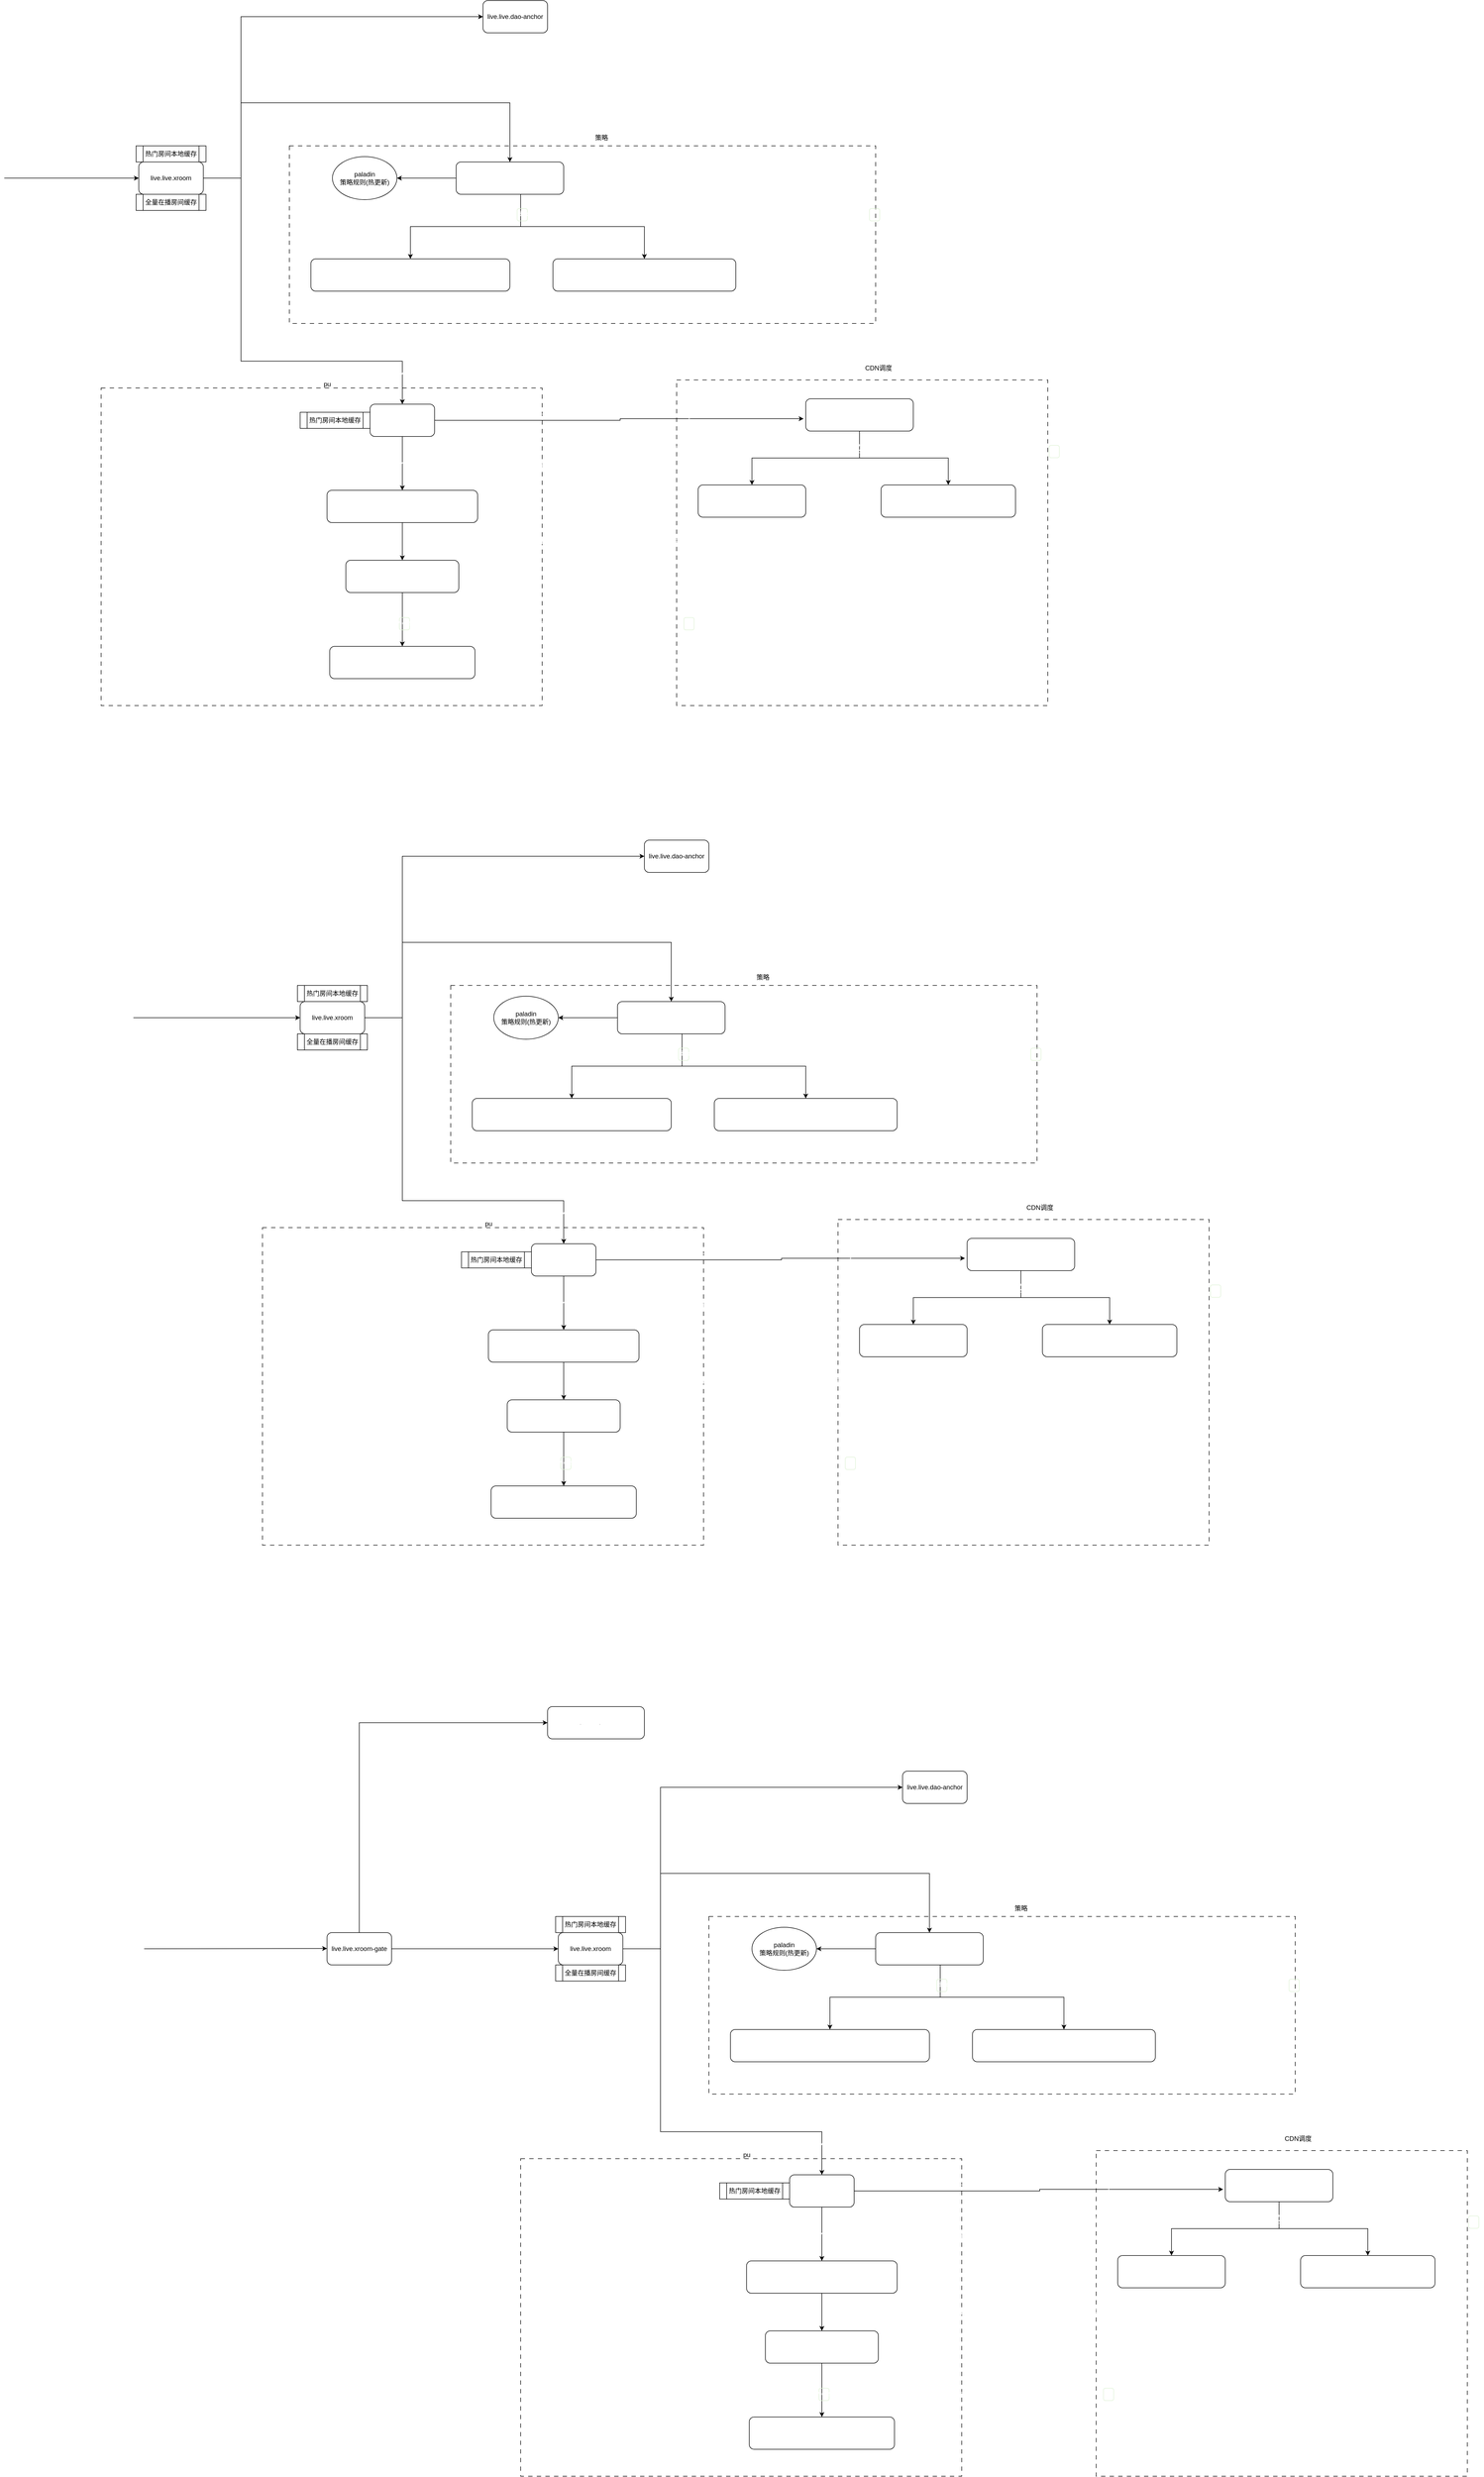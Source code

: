<mxfile version="28.1.1">
  <diagram name="第 1 页" id="ixftsjdXIt1r-_rAxV3U">
    <mxGraphModel dx="2253" dy="824" grid="1" gridSize="10" guides="1" tooltips="1" connect="1" arrows="1" fold="1" page="1" pageScale="1" pageWidth="827" pageHeight="1169" math="0" shadow="0">
      <root>
        <mxCell id="0" />
        <mxCell id="1" parent="0" />
        <mxCell id="sj38n6fJh2CBArFXl05y-107" value="" style="group" vertex="1" connectable="0" parent="1">
          <mxGeometry x="-130" y="1620" width="2030" height="1310" as="geometry" />
        </mxCell>
        <mxCell id="sj38n6fJh2CBArFXl05y-60" value="" style="rounded=0;whiteSpace=wrap;html=1;dashed=1;dashPattern=8 8;" vertex="1" parent="sj38n6fJh2CBArFXl05y-107">
          <mxGeometry x="1310" y="705" width="690" height="605" as="geometry" />
        </mxCell>
        <mxCell id="sj38n6fJh2CBArFXl05y-61" value="" style="rounded=0;whiteSpace=wrap;html=1;dashed=1;dashPattern=8 8;" vertex="1" parent="sj38n6fJh2CBArFXl05y-107">
          <mxGeometry x="240" y="720" width="820" height="590" as="geometry" />
        </mxCell>
        <mxCell id="sj38n6fJh2CBArFXl05y-62" value="" style="rounded=0;whiteSpace=wrap;html=1;dashed=1;dashPattern=8 8;" vertex="1" parent="sj38n6fJh2CBArFXl05y-107">
          <mxGeometry x="590" y="270" width="1090" height="330" as="geometry" />
        </mxCell>
        <mxCell id="sj38n6fJh2CBArFXl05y-63" style="edgeStyle=orthogonalEdgeStyle;rounded=0;orthogonalLoop=1;jettySize=auto;html=1;entryX=0;entryY=0.5;entryDx=0;entryDy=0;" edge="1" parent="sj38n6fJh2CBArFXl05y-107" source="sj38n6fJh2CBArFXl05y-66" target="sj38n6fJh2CBArFXl05y-67">
          <mxGeometry relative="1" as="geometry">
            <Array as="points">
              <mxPoint x="500" y="330" />
              <mxPoint x="500" y="30" />
            </Array>
          </mxGeometry>
        </mxCell>
        <mxCell id="sj38n6fJh2CBArFXl05y-64" style="edgeStyle=orthogonalEdgeStyle;rounded=0;orthogonalLoop=1;jettySize=auto;html=1;entryX=0.5;entryY=0;entryDx=0;entryDy=0;" edge="1" parent="sj38n6fJh2CBArFXl05y-107" source="sj38n6fJh2CBArFXl05y-66" target="sj38n6fJh2CBArFXl05y-71">
          <mxGeometry relative="1" as="geometry">
            <Array as="points">
              <mxPoint x="500" y="330" />
              <mxPoint x="500" y="190" />
              <mxPoint x="1000" y="190" />
            </Array>
          </mxGeometry>
        </mxCell>
        <mxCell id="sj38n6fJh2CBArFXl05y-65" style="edgeStyle=orthogonalEdgeStyle;rounded=0;orthogonalLoop=1;jettySize=auto;html=1;entryX=0.5;entryY=0;entryDx=0;entryDy=0;" edge="1" parent="sj38n6fJh2CBArFXl05y-107" source="sj38n6fJh2CBArFXl05y-66" target="sj38n6fJh2CBArFXl05y-79">
          <mxGeometry relative="1" as="geometry">
            <Array as="points">
              <mxPoint x="500" y="330" />
              <mxPoint x="500" y="670" />
              <mxPoint x="800" y="670" />
            </Array>
          </mxGeometry>
        </mxCell>
        <mxCell id="sj38n6fJh2CBArFXl05y-66" value="live.live.xroom" style="rounded=1;whiteSpace=wrap;html=1;" vertex="1" parent="sj38n6fJh2CBArFXl05y-107">
          <mxGeometry x="310" y="300" width="120" height="60" as="geometry" />
        </mxCell>
        <mxCell id="sj38n6fJh2CBArFXl05y-67" value="live.live.dao-anchor" style="rounded=1;whiteSpace=wrap;html=1;" vertex="1" parent="sj38n6fJh2CBArFXl05y-107">
          <mxGeometry x="950" width="120" height="60" as="geometry" />
        </mxCell>
        <mxCell id="sj38n6fJh2CBArFXl05y-68" style="edgeStyle=orthogonalEdgeStyle;rounded=0;orthogonalLoop=1;jettySize=auto;html=1;exitX=0.5;exitY=1;exitDx=0;exitDy=0;entryX=0.5;entryY=0;entryDx=0;entryDy=0;" edge="1" parent="sj38n6fJh2CBArFXl05y-107" source="sj38n6fJh2CBArFXl05y-71" target="sj38n6fJh2CBArFXl05y-72">
          <mxGeometry relative="1" as="geometry">
            <Array as="points">
              <mxPoint x="1020" y="360" />
              <mxPoint x="1020" y="420" />
              <mxPoint x="815" y="420" />
            </Array>
          </mxGeometry>
        </mxCell>
        <mxCell id="sj38n6fJh2CBArFXl05y-69" style="edgeStyle=orthogonalEdgeStyle;rounded=0;orthogonalLoop=1;jettySize=auto;html=1;" edge="1" parent="sj38n6fJh2CBArFXl05y-107" source="sj38n6fJh2CBArFXl05y-71" target="sj38n6fJh2CBArFXl05y-73">
          <mxGeometry relative="1" as="geometry">
            <Array as="points">
              <mxPoint x="1020" y="420" />
              <mxPoint x="1250" y="420" />
            </Array>
          </mxGeometry>
        </mxCell>
        <mxCell id="sj38n6fJh2CBArFXl05y-70" style="edgeStyle=orthogonalEdgeStyle;rounded=0;orthogonalLoop=1;jettySize=auto;html=1;" edge="1" parent="sj38n6fJh2CBArFXl05y-107" source="sj38n6fJh2CBArFXl05y-71" target="sj38n6fJh2CBArFXl05y-77">
          <mxGeometry relative="1" as="geometry" />
        </mxCell>
        <mxCell id="sj38n6fJh2CBArFXl05y-71" value="&lt;span style=&quot;font-family: ui-sans-serif, system-ui, sans-serif, &amp;quot;Apple Color Emoji&amp;quot;, &amp;quot;Segoe UI Emoji&amp;quot;, &amp;quot;Segoe UI Symbol&amp;quot;, &amp;quot;Noto Color Emoji&amp;quot;; text-align: left; text-wrap-mode: nowrap;&quot;&gt;&lt;font style=&quot;color: light-dark(rgb(255, 255, 255), rgb(255, 255, 255));&quot;&gt;live.live-infra.playurl-strategy&lt;/font&gt;&lt;/span&gt;" style="rounded=1;whiteSpace=wrap;html=1;" vertex="1" parent="sj38n6fJh2CBArFXl05y-107">
          <mxGeometry x="900" y="300" width="200" height="60" as="geometry" />
        </mxCell>
        <mxCell id="sj38n6fJh2CBArFXl05y-72" value="&lt;div style=&quot;font-family: Menlo, Monaco, &amp;quot;Courier New&amp;quot;, monospace; line-height: 18px; white-space: pre;&quot;&gt;&lt;span&gt;&lt;font style=&quot;color: light-dark(rgb(255, 255, 255), rgb(255, 255, 255));&quot;&gt;datacenter&lt;span&gt;.&lt;/span&gt;titan&lt;span&gt;.&lt;/span&gt;titan&lt;span&gt;-&lt;/span&gt;user&lt;span&gt;-&lt;/span&gt;service&lt;/font&gt;&lt;/span&gt;&lt;/div&gt;" style="rounded=1;whiteSpace=wrap;html=1;" vertex="1" parent="sj38n6fJh2CBArFXl05y-107">
          <mxGeometry x="630" y="480" width="370" height="60" as="geometry" />
        </mxCell>
        <mxCell id="sj38n6fJh2CBArFXl05y-73" value="&lt;div style=&quot;font-family: Menlo, Monaco, &amp;quot;Courier New&amp;quot;, monospace; line-height: 18px; white-space: pre;&quot;&gt;&lt;font style=&quot;color: light-dark(rgb(255, 255, 255), rgb(255, 255, 255));&quot;&gt;video&lt;span&gt;.&lt;/span&gt;live&lt;span&gt;-&lt;/span&gt;edge&lt;span&gt;-&lt;/span&gt;computing&lt;span&gt;.&lt;/span&gt;stream&lt;span&gt;-&lt;/span&gt;media&lt;span&gt;-&lt;/span&gt;fetch&lt;/font&gt;&lt;/div&gt;" style="rounded=1;whiteSpace=wrap;html=1;" vertex="1" parent="sj38n6fJh2CBArFXl05y-107">
          <mxGeometry x="1080" y="480" width="340" height="60" as="geometry" />
        </mxCell>
        <mxCell id="sj38n6fJh2CBArFXl05y-74" value="&lt;span&gt;&lt;span&gt;&lt;font style=&quot;color: light-dark(rgb(255, 255, 255), rgb(255, 255, 255));&quot;&gt;&lt;span style=&quot;box-sizing: border-box; border: 0px solid; margin: 0px 0px 0px 5px; padding: 0px; font-family: ui-sans-serif, system-ui, sans-serif, &amp;quot;Apple Color Emoji&amp;quot;, &amp;quot;Segoe UI Emoji&amp;quot;, &amp;quot;Segoe UI Symbol&amp;quot;, &amp;quot;Noto Color Emoji&amp;quot;; font-size: 14px; text-align: left; text-wrap-mode: wrap;&quot; data-v-6d79ae31=&quot;&quot;&gt;/datacenter.service.titan.v1.TitanUserServer/CheckTagBatch&lt;/span&gt;&lt;span style=&quot;box-sizing: border-box; border: 1px solid rgb(225, 243, 216); margin: 0px 0px 0px 20px; padding: 0px 9px; align-items: center; border-radius: 4px; display: inline-flex; height: 24px; justify-content: center; vertical-align: middle; font-family: ui-sans-serif, system-ui, sans-serif, &amp;quot;Apple Color Emoji&amp;quot;, &amp;quot;Segoe UI Emoji&amp;quot;, &amp;quot;Segoe UI Symbol&amp;quot;, &amp;quot;Noto Color Emoji&amp;quot;; text-align: left; --el-tag-font-size: 12px; --el-tag-border-radius: 4px; --el-tag-border-radius-rounded: 9999px; line-height: 1; --el-icon-size: 14px; --el-tag-bg-color: rgb(239.8,248.9,235.3); --el-tag-border-color: rgb(224.6,242.8,215.6); --el-tag-hover-color: #67c23a; --el-tag-text-color: #67c23a;&quot; class=&quot;el-tag el-tag--success el-tag--light&quot; data-v-6d79ae31=&quot;&quot;&gt;&lt;/span&gt;&lt;/font&gt;&lt;/span&gt;&lt;/span&gt;&lt;div&gt;&lt;br&gt;&lt;/div&gt;" style="text;html=1;align=center;verticalAlign=middle;resizable=0;points=[];autosize=1;strokeColor=none;fillColor=none;" vertex="1" parent="sj38n6fJh2CBArFXl05y-107">
          <mxGeometry x="590" y="380" width="450" height="50" as="geometry" />
        </mxCell>
        <mxCell id="sj38n6fJh2CBArFXl05y-75" value="&lt;span&gt;&lt;span&gt;&lt;font style=&quot;color: light-dark(rgb(255, 255, 255), rgb(255, 255, 255));&quot;&gt;&lt;span style=&quot;box-sizing: border-box; border: 0px solid; margin: 0px 0px 0px 5px; padding: 0px; font-family: ui-sans-serif, system-ui, sans-serif, &amp;quot;Apple Color Emoji&amp;quot;, &amp;quot;Segoe UI Emoji&amp;quot;, &amp;quot;Segoe UI Symbol&amp;quot;, &amp;quot;Noto Color Emoji&amp;quot;; font-size: 14px; text-align: left; text-wrap-mode: wrap;&quot; data-v-6d79ae31=&quot;&quot;&gt;/video.edge_computing.stream_media_fetch.v1.StreamMediaFetch/QueryRoomMediaCommonInfo&lt;/span&gt;&lt;span style=&quot;box-sizing: border-box; border: 1px solid rgb(225, 243, 216); margin: 0px 0px 0px 20px; padding: 0px 9px; align-items: center; border-radius: 4px; display: inline-flex; height: 24px; justify-content: center; vertical-align: middle; font-family: ui-sans-serif, system-ui, sans-serif, &amp;quot;Apple Color Emoji&amp;quot;, &amp;quot;Segoe UI Emoji&amp;quot;, &amp;quot;Segoe UI Symbol&amp;quot;, &amp;quot;Noto Color Emoji&amp;quot;; text-align: left; --el-tag-font-size: 12px; --el-tag-border-radius: 4px; --el-tag-border-radius-rounded: 9999px; line-height: 1; --el-icon-size: 14px; --el-tag-bg-color: rgb(239.8,248.9,235.3); --el-tag-border-color: rgb(224.6,242.8,215.6); --el-tag-hover-color: #67c23a; --el-tag-text-color: #67c23a;&quot; class=&quot;el-tag el-tag--success el-tag--light&quot; data-v-6d79ae31=&quot;&quot;&gt;&lt;/span&gt;&lt;/font&gt;&lt;/span&gt;&lt;/span&gt;&lt;div&gt;&lt;br&gt;&lt;/div&gt;" style="text;html=1;align=center;verticalAlign=middle;resizable=0;points=[];autosize=1;strokeColor=none;fillColor=none;" vertex="1" parent="sj38n6fJh2CBArFXl05y-107">
          <mxGeometry x="990" y="380" width="700" height="50" as="geometry" />
        </mxCell>
        <mxCell id="sj38n6fJh2CBArFXl05y-76" value="策略" style="text;html=1;align=center;verticalAlign=middle;resizable=0;points=[];autosize=1;strokeColor=none;fillColor=none;" vertex="1" parent="sj38n6fJh2CBArFXl05y-107">
          <mxGeometry x="1145" y="240" width="50" height="30" as="geometry" />
        </mxCell>
        <mxCell id="sj38n6fJh2CBArFXl05y-77" value="paladin&lt;br&gt;策略规则(热更新)" style="ellipse;whiteSpace=wrap;html=1;" vertex="1" parent="sj38n6fJh2CBArFXl05y-107">
          <mxGeometry x="670" y="290" width="120" height="80" as="geometry" />
        </mxCell>
        <mxCell id="sj38n6fJh2CBArFXl05y-78" style="edgeStyle=orthogonalEdgeStyle;rounded=0;orthogonalLoop=1;jettySize=auto;html=1;entryX=0.5;entryY=0;entryDx=0;entryDy=0;" edge="1" parent="sj38n6fJh2CBArFXl05y-107" source="sj38n6fJh2CBArFXl05y-79" target="sj38n6fJh2CBArFXl05y-81">
          <mxGeometry relative="1" as="geometry" />
        </mxCell>
        <mxCell id="sj38n6fJh2CBArFXl05y-79" value="&lt;span style=&quot;font-family: ui-sans-serif, system-ui, sans-serif, &amp;quot;Apple Color Emoji&amp;quot;, &amp;quot;Segoe UI Emoji&amp;quot;, &amp;quot;Segoe UI Symbol&amp;quot;, &amp;quot;Noto Color Emoji&amp;quot;; text-align: left; text-wrap-mode: nowrap;&quot;&gt;&lt;font style=&quot;color: light-dark(rgb(255, 255, 255), rgb(255, 255, 255));&quot;&gt;video.pung.playurl&lt;/font&gt;&lt;/span&gt;" style="rounded=1;whiteSpace=wrap;html=1;" vertex="1" parent="sj38n6fJh2CBArFXl05y-107">
          <mxGeometry x="740" y="750" width="120" height="60" as="geometry" />
        </mxCell>
        <mxCell id="sj38n6fJh2CBArFXl05y-80" style="edgeStyle=orthogonalEdgeStyle;rounded=0;orthogonalLoop=1;jettySize=auto;html=1;exitX=0.5;exitY=1;exitDx=0;exitDy=0;entryX=0.5;entryY=0;entryDx=0;entryDy=0;" edge="1" parent="sj38n6fJh2CBArFXl05y-107" source="sj38n6fJh2CBArFXl05y-81" target="sj38n6fJh2CBArFXl05y-83">
          <mxGeometry relative="1" as="geometry" />
        </mxCell>
        <mxCell id="sj38n6fJh2CBArFXl05y-81" value="&lt;div style=&quot;font-family: Menlo, Monaco, &amp;quot;Courier New&amp;quot;, monospace; line-height: 18px; white-space: pre;&quot;&gt;&lt;div style=&quot;&quot;&gt;&lt;span&gt;&lt;font style=&quot;color: light-dark(rgb(255, 255, 255), rgb(255, 255, 255));&quot;&gt;video&lt;span&gt;.&lt;/span&gt;live&lt;span&gt;.&lt;/span&gt;schedule&lt;span&gt;-&lt;/span&gt;stream&lt;/font&gt;&lt;/span&gt;&lt;/div&gt;&lt;/div&gt;" style="rounded=1;whiteSpace=wrap;html=1;" vertex="1" parent="sj38n6fJh2CBArFXl05y-107">
          <mxGeometry x="660" y="910" width="280" height="60" as="geometry" />
        </mxCell>
        <mxCell id="sj38n6fJh2CBArFXl05y-82" style="edgeStyle=orthogonalEdgeStyle;rounded=0;orthogonalLoop=1;jettySize=auto;html=1;entryX=0.5;entryY=0;entryDx=0;entryDy=0;" edge="1" parent="sj38n6fJh2CBArFXl05y-107" source="sj38n6fJh2CBArFXl05y-83" target="sj38n6fJh2CBArFXl05y-88">
          <mxGeometry relative="1" as="geometry" />
        </mxCell>
        <mxCell id="sj38n6fJh2CBArFXl05y-83" value="&lt;div style=&quot;font-family: Menlo, Monaco, &amp;quot;Courier New&amp;quot;, monospace; line-height: 18px; white-space: pre;&quot;&gt;&lt;span&gt;&lt;font style=&quot;color: light-dark(rgb(255, 255, 255), rgb(255, 255, 255));&quot;&gt;video&lt;span&gt;.&lt;/span&gt;live&lt;span&gt;-&lt;/span&gt;core&lt;span&gt;.&lt;/span&gt;stream&lt;span&gt;-&lt;/span&gt;room&lt;/font&gt;&lt;/span&gt;&lt;/div&gt;" style="rounded=1;whiteSpace=wrap;html=1;" vertex="1" parent="sj38n6fJh2CBArFXl05y-107">
          <mxGeometry x="695" y="1040" width="210" height="60" as="geometry" />
        </mxCell>
        <mxCell id="sj38n6fJh2CBArFXl05y-84" value="热门房间本地缓存" style="shape=process;whiteSpace=wrap;html=1;backgroundOutline=1;" vertex="1" parent="sj38n6fJh2CBArFXl05y-107">
          <mxGeometry x="305" y="270" width="130" height="30" as="geometry" />
        </mxCell>
        <mxCell id="sj38n6fJh2CBArFXl05y-85" value="热门房间本地缓存" style="shape=process;whiteSpace=wrap;html=1;backgroundOutline=1;" vertex="1" parent="sj38n6fJh2CBArFXl05y-107">
          <mxGeometry x="610" y="765" width="130" height="30" as="geometry" />
        </mxCell>
        <mxCell id="sj38n6fJh2CBArFXl05y-86" value="&lt;span style=&quot;font-family: ui-sans-serif, system-ui, sans-serif, &amp;quot;Apple Color Emoji&amp;quot;, &amp;quot;Segoe UI Emoji&amp;quot;, &amp;quot;Segoe UI Symbol&amp;quot;, &amp;quot;Noto Color Emoji&amp;quot;; font-size: 14px; text-align: left; text-wrap-mode: wrap;&quot;&gt;&lt;font style=&quot;color: light-dark(rgb(255, 255, 255), rgb(255, 255, 255));&quot;&gt;/video.live.streamng.v2.Stream/GetMultiStreamInfo&lt;/font&gt;&lt;/span&gt;" style="text;html=1;align=center;verticalAlign=middle;resizable=0;points=[];autosize=1;strokeColor=none;fillColor=none;" vertex="1" parent="sj38n6fJh2CBArFXl05y-107">
          <mxGeometry x="790" y="848" width="350" height="30" as="geometry" />
        </mxCell>
        <mxCell id="sj38n6fJh2CBArFXl05y-87" value="&lt;span style=&quot;font-family: ui-sans-serif, system-ui, sans-serif, &amp;quot;Apple Color Emoji&amp;quot;, &amp;quot;Segoe UI Emoji&amp;quot;, &amp;quot;Segoe UI Symbol&amp;quot;, &amp;quot;Noto Color Emoji&amp;quot;; font-size: 14px; text-align: left; text-wrap-mode: wrap;&quot;&gt;&lt;font style=&quot;color: light-dark(rgb(255, 255, 255), rgb(255, 255, 255));&quot;&gt;/video.live_core.stream_room.v1.StreamRoomServer/BatchGetStreamDataByRoomIdMultiSource&lt;/font&gt;&lt;/span&gt;" style="text;html=1;align=center;verticalAlign=middle;resizable=0;points=[];autosize=1;strokeColor=none;fillColor=none;" vertex="1" parent="sj38n6fJh2CBArFXl05y-107">
          <mxGeometry x="800" y="990" width="640" height="30" as="geometry" />
        </mxCell>
        <mxCell id="sj38n6fJh2CBArFXl05y-88" value="&lt;div style=&quot;font-family: Menlo, Monaco, &amp;quot;Courier New&amp;quot;, monospace; line-height: 18px; white-space: pre;&quot;&gt;&lt;span&gt;&lt;font style=&quot;color: light-dark(rgb(255, 255, 255), rgb(255, 255, 255));&quot;&gt;video&lt;span&gt;.&lt;/span&gt;live&lt;span&gt;-&lt;/span&gt;core&lt;span&gt;.&lt;/span&gt;stream&lt;span&gt;-&lt;/span&gt;core&lt;/font&gt;&lt;/span&gt;&lt;/div&gt;" style="rounded=1;whiteSpace=wrap;html=1;" vertex="1" parent="sj38n6fJh2CBArFXl05y-107">
          <mxGeometry x="665" y="1200" width="270" height="60" as="geometry" />
        </mxCell>
        <mxCell id="sj38n6fJh2CBArFXl05y-89" value="&lt;span&gt;&lt;span&gt;&lt;font style=&quot;color: light-dark(rgb(255, 255, 255), rgb(255, 255, 255));&quot;&gt;&lt;span style=&quot;box-sizing: border-box; border: 0px solid; margin: 0px 0px 0px 5px; padding: 0px; font-family: ui-sans-serif, system-ui, sans-serif, &amp;quot;Apple Color Emoji&amp;quot;, &amp;quot;Segoe UI Emoji&amp;quot;, &amp;quot;Segoe UI Symbol&amp;quot;, &amp;quot;Noto Color Emoji&amp;quot;; font-size: 14px; text-align: left; text-wrap-mode: wrap;&quot; data-v-6d79ae31=&quot;&quot;&gt;/video.live_core.stream_core.v1.streamCoreServer/GetStreamAvCoversMutilSource&lt;/span&gt;&lt;span style=&quot;box-sizing: border-box; border: 1px solid rgb(225, 243, 216); margin: 0px 0px 0px 20px; padding: 0px 9px; align-items: center; border-radius: 4px; display: inline-flex; height: 24px; justify-content: center; vertical-align: middle; font-family: ui-sans-serif, system-ui, sans-serif, &amp;quot;Apple Color Emoji&amp;quot;, &amp;quot;Segoe UI Emoji&amp;quot;, &amp;quot;Segoe UI Symbol&amp;quot;, &amp;quot;Noto Color Emoji&amp;quot;; text-align: left; --el-tag-font-size: 12px; --el-tag-border-radius: 4px; --el-tag-border-radius-rounded: 9999px; line-height: 1; --el-icon-size: 14px; --el-tag-bg-color: rgb(239.8,248.9,235.3); --el-tag-border-color: rgb(224.6,242.8,215.6); --el-tag-hover-color: #67c23a; --el-tag-text-color: #67c23a;&quot; class=&quot;el-tag el-tag--success el-tag--light&quot; data-v-6d79ae31=&quot;&quot;&gt;&lt;/span&gt;&lt;/font&gt;&lt;/span&gt;&lt;/span&gt;&lt;div&gt;&lt;br&gt;&lt;/div&gt;" style="text;html=1;align=center;verticalAlign=middle;resizable=0;points=[];autosize=1;strokeColor=none;fillColor=none;" vertex="1" parent="sj38n6fJh2CBArFXl05y-107">
          <mxGeometry x="220" y="1140" width="600" height="50" as="geometry" />
        </mxCell>
        <mxCell id="sj38n6fJh2CBArFXl05y-90" value="&lt;font style=&quot;color: light-dark(rgb(255, 255, 255), rgb(255, 255, 255));&quot;&gt;&lt;span&gt;&lt;span&gt;&lt;span style=&quot;box-sizing: border-box; border: 0px solid; margin: 0px 0px 0px 5px; padding: 0px; font-family: ui-sans-serif, system-ui, sans-serif, &amp;quot;Apple Color Emoji&amp;quot;, &amp;quot;Segoe UI Emoji&amp;quot;, &amp;quot;Segoe UI Symbol&amp;quot;, &amp;quot;Noto Color Emoji&amp;quot;; font-size: 14px; text-align: left; text-wrap-mode: wrap;&quot; data-v-6d79ae31=&quot;&quot;&gt;/video.live_core.stream_core.v1.streamCoreServer/StreamBatchGetMutilSource&lt;/span&gt;&lt;span style=&quot;box-sizing: border-box; border: 1px solid rgb(225, 243, 216); margin: 0px 0px 0px 20px; padding: 0px 9px; --el-tag-font-size: 12px; --el-tag-border-radius: 4px; --el-tag-border-radius-rounded: 9999px; align-items: center; border-radius: 4px; display: inline-flex; height: 24px; justify-content: center; line-height: 1; vertical-align: middle; --el-icon-size: 14px; --el-tag-bg-color: rgb(239.8,248.9,235.3); --el-tag-border-color: rgb(224.6,242.8,215.6); --el-tag-hover-color: #67c23a; --el-tag-text-color: #67c23a; font-family: ui-sans-serif, system-ui, sans-serif, &amp;quot;Apple Color Emoji&amp;quot;, &amp;quot;Segoe UI Emoji&amp;quot;, &amp;quot;Segoe UI Symbol&amp;quot;, &amp;quot;Noto Color Emoji&amp;quot;; text-align: left; border-image: initial; --el-tag-font-size: 12px; --el-tag-border-radius: 4px; --el-tag-border-radius-rounded: 9999px; line-height: 1; --el-icon-size: 14px; --el-tag-bg-color: rgb(239.8,248.9,235.3); --el-tag-border-color: rgb(224.6,242.8,215.6); --el-tag-hover-color: #67c23a; --el-tag-text-color: #67c23a;&quot; class=&quot;el-tag el-tag--success el-tag--light&quot; data-v-6d79ae31=&quot;&quot;&gt;&lt;/span&gt;&lt;/span&gt;&lt;/span&gt;&lt;/font&gt;&lt;div&gt;&lt;br&gt;&lt;/div&gt;" style="text;html=1;align=center;verticalAlign=middle;resizable=0;points=[];autosize=1;strokeColor=none;fillColor=none;" vertex="1" parent="sj38n6fJh2CBArFXl05y-107">
          <mxGeometry x="770" y="1140" width="580" height="50" as="geometry" />
        </mxCell>
        <mxCell id="sj38n6fJh2CBArFXl05y-91" style="edgeStyle=orthogonalEdgeStyle;rounded=0;orthogonalLoop=1;jettySize=auto;html=1;entryX=0.5;entryY=0;entryDx=0;entryDy=0;" edge="1" parent="sj38n6fJh2CBArFXl05y-107" source="sj38n6fJh2CBArFXl05y-93" target="sj38n6fJh2CBArFXl05y-94">
          <mxGeometry relative="1" as="geometry" />
        </mxCell>
        <mxCell id="sj38n6fJh2CBArFXl05y-92" style="edgeStyle=orthogonalEdgeStyle;rounded=0;orthogonalLoop=1;jettySize=auto;html=1;" edge="1" parent="sj38n6fJh2CBArFXl05y-107" source="sj38n6fJh2CBArFXl05y-93" target="sj38n6fJh2CBArFXl05y-95">
          <mxGeometry relative="1" as="geometry" />
        </mxCell>
        <mxCell id="sj38n6fJh2CBArFXl05y-93" value="&lt;div style=&quot;font-family: Menlo, Monaco, &amp;quot;Courier New&amp;quot;, monospace; line-height: 18px; white-space: pre;&quot;&gt;&lt;span&gt;&lt;font style=&quot;color: light-dark(rgb(255, 255, 255), rgb(255, 255, 255));&quot;&gt;infra&lt;span&gt;.&lt;/span&gt;mg&lt;span&gt;.&lt;/span&gt;playurl&lt;span&gt;-&lt;/span&gt;v3&lt;/font&gt;&lt;/span&gt;&lt;/div&gt;" style="rounded=1;whiteSpace=wrap;html=1;" vertex="1" parent="sj38n6fJh2CBArFXl05y-107">
          <mxGeometry x="1550" y="740" width="200" height="60" as="geometry" />
        </mxCell>
        <mxCell id="sj38n6fJh2CBArFXl05y-94" value="&lt;div style=&quot;font-family: Menlo, Monaco, &amp;quot;Courier New&amp;quot;, monospace; line-height: 18px; white-space: pre;&quot;&gt;&lt;div style=&quot;line-height: 18px;&quot;&gt;&lt;span&gt;&lt;font style=&quot;color: light-dark(rgb(255, 255, 255), rgb(255, 255, 255));&quot;&gt;multimedia&lt;span&gt;.&lt;/span&gt;lv&lt;span&gt;.&lt;/span&gt;lawrencium&lt;/font&gt;&lt;/span&gt;&lt;/div&gt;&lt;/div&gt;" style="rounded=1;whiteSpace=wrap;html=1;" vertex="1" parent="sj38n6fJh2CBArFXl05y-107">
          <mxGeometry x="1350" y="900" width="200" height="60" as="geometry" />
        </mxCell>
        <mxCell id="sj38n6fJh2CBArFXl05y-95" value="&lt;div style=&quot;font-family: Menlo, Monaco, &amp;quot;Courier New&amp;quot;, monospace; line-height: 18px; white-space: pre;&quot;&gt;&lt;span style=&quot;font-family: ui-sans-serif, system-ui, sans-serif, &amp;quot;Apple Color Emoji&amp;quot;, &amp;quot;Segoe UI Emoji&amp;quot;, &amp;quot;Segoe UI Symbol&amp;quot;, &amp;quot;Noto Color Emoji&amp;quot;; text-align: left; white-space-collapse: collapse;&quot;&gt;&lt;font style=&quot;color: light-dark(rgb(255, 255, 255), rgb(255, 255, 255));&quot;&gt;video.live-cdn.bvccdn-ban-streamcenter&lt;/font&gt;&lt;/span&gt;&lt;/div&gt;" style="rounded=1;whiteSpace=wrap;html=1;" vertex="1" parent="sj38n6fJh2CBArFXl05y-107">
          <mxGeometry x="1690" y="900" width="250" height="60" as="geometry" />
        </mxCell>
        <mxCell id="sj38n6fJh2CBArFXl05y-96" style="edgeStyle=orthogonalEdgeStyle;rounded=0;orthogonalLoop=1;jettySize=auto;html=1;entryX=-0.02;entryY=0.617;entryDx=0;entryDy=0;entryPerimeter=0;" edge="1" parent="sj38n6fJh2CBArFXl05y-107" source="sj38n6fJh2CBArFXl05y-79" target="sj38n6fJh2CBArFXl05y-93">
          <mxGeometry relative="1" as="geometry" />
        </mxCell>
        <UserObject label="&lt;span style=&quot;font-family: ui-sans-serif, system-ui, sans-serif, &amp;quot;Apple Color Emoji&amp;quot;, &amp;quot;Segoe UI Emoji&amp;quot;, &amp;quot;Segoe UI Symbol&amp;quot;, &amp;quot;Noto Color Emoji&amp;quot;; font-size: 14px; font-style: normal; font-variant-ligatures: normal; font-variant-caps: normal; font-weight: 400; letter-spacing: normal; orphans: 2; text-align: left; text-indent: 0px; text-transform: none; widows: 2; word-spacing: 0px; -webkit-text-stroke-width: 0px; white-space: normal; text-decoration-thickness: initial; text-decoration-style: initial; text-decoration-color: initial; float: none; display: inline !important;&quot;&gt;&lt;font style=&quot;color: light-dark(rgb(255, 255, 255), rgb(255, 255, 255));&quot;&gt;/multimedia.lv.lawrencium.v1.LawrenciumService/GetIdcIdsByMultiSidInfo&lt;/font&gt;&lt;/span&gt;" link="&lt;span style=&quot;color: rgb(96, 98, 102); font-family: ui-sans-serif, system-ui, sans-serif, &amp;quot;Apple Color Emoji&amp;quot;, &amp;quot;Segoe UI Emoji&amp;quot;, &amp;quot;Segoe UI Symbol&amp;quot;, &amp;quot;Noto Color Emoji&amp;quot;; font-size: 14px; font-style: normal; font-variant-ligatures: normal; font-variant-caps: normal; font-weight: 400; letter-spacing: normal; orphans: 2; text-align: left; text-indent: 0px; text-transform: none; widows: 2; word-spacing: 0px; -webkit-text-stroke-width: 0px; white-space: normal; background-color: rgb(240, 246, 253); text-decoration-thickness: initial; text-decoration-style: initial; text-decoration-color: initial; display: inline !important; float: none;&quot;&gt;/multimedia.lv.lawrencium.v1.LawrenciumService/GetIdcIdsByMultiSidInfo&lt;/span&gt;" id="sj38n6fJh2CBArFXl05y-97">
          <mxCell style="text;whiteSpace=wrap;html=1;" vertex="1" parent="sj38n6fJh2CBArFXl05y-107">
            <mxGeometry x="1160" y="810" width="500" height="40" as="geometry" />
          </mxCell>
        </UserObject>
        <mxCell id="sj38n6fJh2CBArFXl05y-98" value="&lt;span&gt;&lt;span&gt;&lt;span&gt;&lt;span&gt;&lt;font style=&quot;color: light-dark(rgb(255, 255, 255), rgb(255, 255, 255));&quot;&gt;&lt;span style=&quot;box-sizing: border-box; border: 0px solid; margin: 0px 0px 0px 5px; padding: 0px; font-family: ui-sans-serif, system-ui, sans-serif, &amp;quot;Apple Color Emoji&amp;quot;, &amp;quot;Segoe UI Emoji&amp;quot;, &amp;quot;Segoe UI Symbol&amp;quot;, &amp;quot;Noto Color Emoji&amp;quot;; font-size: 14px; text-align: left; text-wrap-mode: wrap;&quot; data-v-6d79ae31=&quot;&quot;&gt;/streamCenter.service.v1.StreamCenter/GetStreams&lt;/span&gt;&lt;span style=&quot;box-sizing: border-box; border: 1px solid rgb(225, 243, 216); margin: 0px 0px 0px 20px; padding: 0px 9px; align-items: center; border-radius: 4px; display: inline-flex; height: 24px; justify-content: center; vertical-align: middle; font-family: ui-sans-serif, system-ui, sans-serif, &amp;quot;Apple Color Emoji&amp;quot;, &amp;quot;Segoe UI Emoji&amp;quot;, &amp;quot;Segoe UI Symbol&amp;quot;, &amp;quot;Noto Color Emoji&amp;quot;; text-align: left; --el-tag-font-size: 12px; --el-tag-border-radius: 4px; --el-tag-border-radius-rounded: 9999px; line-height: 1; --el-icon-size: 14px; --el-tag-bg-color: rgb(239.8,248.9,235.3); --el-tag-border-color: rgb(224.6,242.8,215.6); --el-tag-hover-color: #67c23a; --el-tag-text-color: #67c23a;&quot; class=&quot;el-tag el-tag--success el-tag--light&quot; data-v-6d79ae31=&quot;&quot;&gt;&lt;/span&gt;&lt;/font&gt;&lt;/span&gt;&lt;/span&gt;&lt;/span&gt;&lt;/span&gt;&lt;div&gt;&lt;br&gt;&lt;/div&gt;" style="text;html=1;align=center;verticalAlign=middle;resizable=0;points=[];autosize=1;strokeColor=none;fillColor=none;" vertex="1" parent="sj38n6fJh2CBArFXl05y-107">
          <mxGeometry x="1630" y="820" width="400" height="50" as="geometry" />
        </mxCell>
        <UserObject label="&lt;span style=&quot;font-family: ui-sans-serif, system-ui, sans-serif, &amp;quot;Apple Color Emoji&amp;quot;, &amp;quot;Segoe UI Emoji&amp;quot;, &amp;quot;Segoe UI Symbol&amp;quot;, &amp;quot;Noto Color Emoji&amp;quot;; font-size: 14px; font-style: normal; font-variant-ligatures: normal; font-variant-caps: normal; font-weight: 400; letter-spacing: normal; orphans: 2; text-align: left; text-indent: 0px; text-transform: none; widows: 2; word-spacing: 0px; -webkit-text-stroke-width: 0px; white-space: normal; text-decoration-thickness: initial; text-decoration-style: initial; text-decoration-color: initial; float: none; display: inline !important;&quot;&gt;&lt;font style=&quot;color: light-dark(rgb(255, 255, 255), rgb(255, 255, 255));&quot;&gt;/infra.mg.playurl_v3.v1.LiveResSched/GetBatchPlayurl&lt;/font&gt;&lt;/span&gt;" link="&lt;span style=&quot;color: rgb(96, 98, 102); font-family: ui-sans-serif, system-ui, sans-serif, &amp;quot;Apple Color Emoji&amp;quot;, &amp;quot;Segoe UI Emoji&amp;quot;, &amp;quot;Segoe UI Symbol&amp;quot;, &amp;quot;Noto Color Emoji&amp;quot;; font-size: 14px; font-style: normal; font-variant-ligatures: normal; font-variant-caps: normal; font-weight: 400; letter-spacing: normal; orphans: 2; text-align: left; text-indent: 0px; text-transform: none; widows: 2; word-spacing: 0px; -webkit-text-stroke-width: 0px; white-space: normal; background-color: rgb(245, 247, 250); text-decoration-thickness: initial; text-decoration-style: initial; text-decoration-color: initial; display: inline !important; float: none;&quot;&gt;/infra.mg.playurl_v3.v1.LiveResSched/GetBatchPlayurl&lt;/span&gt;" id="sj38n6fJh2CBArFXl05y-99">
          <mxCell style="text;whiteSpace=wrap;html=1;" vertex="1" parent="sj38n6fJh2CBArFXl05y-107">
            <mxGeometry x="1000" y="755" width="380" height="40" as="geometry" />
          </mxCell>
        </UserObject>
        <mxCell id="sj38n6fJh2CBArFXl05y-100" value="pu" style="text;html=1;align=center;verticalAlign=middle;resizable=0;points=[];autosize=1;strokeColor=none;fillColor=none;" vertex="1" parent="sj38n6fJh2CBArFXl05y-107">
          <mxGeometry x="640" y="698" width="40" height="30" as="geometry" />
        </mxCell>
        <mxCell id="sj38n6fJh2CBArFXl05y-101" value="CDN调度" style="text;html=1;align=center;verticalAlign=middle;resizable=0;points=[];autosize=1;strokeColor=none;fillColor=none;" vertex="1" parent="sj38n6fJh2CBArFXl05y-107">
          <mxGeometry x="1650" y="668" width="70" height="30" as="geometry" />
        </mxCell>
        <mxCell id="sj38n6fJh2CBArFXl05y-102" value="&lt;span style=&quot;font-family: ui-sans-serif, system-ui, sans-serif, &amp;quot;Apple Color Emoji&amp;quot;, &amp;quot;Segoe UI Emoji&amp;quot;, &amp;quot;Segoe UI Symbol&amp;quot;, &amp;quot;Noto Color Emoji&amp;quot;; font-size: 14px; font-style: normal; font-variant-ligatures: normal; font-variant-caps: normal; font-weight: 400; letter-spacing: normal; orphans: 2; text-align: left; text-indent: 0px; text-transform: none; widows: 2; word-spacing: 0px; -webkit-text-stroke-width: 0px; white-space: normal; text-decoration-thickness: initial; text-decoration-style: initial; text-decoration-color: initial; float: none; display: inline !important;&quot;&gt;&lt;font style=&quot;color: light-dark(rgb(255, 255, 255), rgb(255, 255, 255));&quot;&gt;/live.daoanchor.v1.DaoAnchor/FetchRoomByIDs&lt;/font&gt;&lt;/span&gt;" style="text;whiteSpace=wrap;html=1;" vertex="1" parent="sj38n6fJh2CBArFXl05y-107">
          <mxGeometry x="580" width="340" height="40" as="geometry" />
        </mxCell>
        <mxCell id="sj38n6fJh2CBArFXl05y-103" value="&lt;span style=&quot;font-family: ui-sans-serif, system-ui, sans-serif, &amp;quot;Apple Color Emoji&amp;quot;, &amp;quot;Segoe UI Emoji&amp;quot;, &amp;quot;Segoe UI Symbol&amp;quot;, &amp;quot;Noto Color Emoji&amp;quot;; font-size: 14px; text-align: left; text-wrap-mode: wrap;&quot;&gt;&lt;font style=&quot;color: light-dark(rgb(255, 255, 255), rgb(255, 255, 255));&quot;&gt;/live.playurl.strategy.v1.PlayUrlStrategy/BatchPlayUrlStrategy&lt;/font&gt;&lt;/span&gt;" style="text;html=1;align=center;verticalAlign=middle;resizable=0;points=[];autosize=1;strokeColor=none;fillColor=none;" vertex="1" parent="sj38n6fJh2CBArFXl05y-107">
          <mxGeometry x="575" y="160" width="410" height="30" as="geometry" />
        </mxCell>
        <mxCell id="sj38n6fJh2CBArFXl05y-104" value="&lt;span style=&quot;font-family: ui-sans-serif, system-ui, sans-serif, &amp;quot;Apple Color Emoji&amp;quot;, &amp;quot;Segoe UI Emoji&amp;quot;, &amp;quot;Segoe UI Symbol&amp;quot;, &amp;quot;Noto Color Emoji&amp;quot;; font-size: 14px; text-align: left; text-wrap-mode: wrap;&quot;&gt;&lt;font style=&quot;color: light-dark(rgb(255, 255, 255), rgb(255, 255, 255));&quot;&gt;/video.pung.playurl.v1.Playurl/BatchPlayurl&lt;/font&gt;&lt;/span&gt;" style="text;html=1;align=center;verticalAlign=middle;resizable=0;points=[];autosize=1;strokeColor=none;fillColor=none;" vertex="1" parent="sj38n6fJh2CBArFXl05y-107">
          <mxGeometry x="790" y="675" width="300" height="30" as="geometry" />
        </mxCell>
        <mxCell id="sj38n6fJh2CBArFXl05y-105" value="" style="endArrow=classic;html=1;rounded=0;entryX=0;entryY=0.5;entryDx=0;entryDy=0;" edge="1" parent="sj38n6fJh2CBArFXl05y-107" target="sj38n6fJh2CBArFXl05y-66">
          <mxGeometry width="50" height="50" relative="1" as="geometry">
            <mxPoint y="330" as="sourcePoint" />
            <mxPoint x="130" y="305" as="targetPoint" />
          </mxGeometry>
        </mxCell>
        <UserObject label="&lt;span style=&quot;font-family: ui-sans-serif, system-ui, sans-serif, &amp;quot;Apple Color Emoji&amp;quot;, &amp;quot;Segoe UI Emoji&amp;quot;, &amp;quot;Segoe UI Symbol&amp;quot;, &amp;quot;Noto Color Emoji&amp;quot;; font-size: 14px; font-style: normal; font-variant-ligatures: normal; font-variant-caps: normal; font-weight: 400; letter-spacing: normal; orphans: 2; text-align: left; text-indent: 0px; text-transform: none; widows: 2; word-spacing: 0px; -webkit-text-stroke-width: 0px; white-space: normal; text-decoration-thickness: initial; text-decoration-style: initial; text-decoration-color: initial; float: none; display: inline !important;&quot;&gt;&lt;font style=&quot;color: light-dark(rgb(255, 255, 255), rgb(255, 255, 255));&quot;&gt;/live.xroom.v1.Room/GetMultipleByUids&lt;/font&gt;&lt;/span&gt;" link="&lt;span style=&quot;color: rgb(96, 98, 102); font-family: ui-sans-serif, system-ui, sans-serif, &amp;quot;Apple Color Emoji&amp;quot;, &amp;quot;Segoe UI Emoji&amp;quot;, &amp;quot;Segoe UI Symbol&amp;quot;, &amp;quot;Noto Color Emoji&amp;quot;; font-size: 14px; font-style: normal; font-variant-ligatures: normal; font-variant-caps: normal; font-weight: 400; letter-spacing: normal; orphans: 2; text-align: left; text-indent: 0px; text-transform: none; widows: 2; word-spacing: 0px; -webkit-text-stroke-width: 0px; white-space: normal; background-color: rgb(236, 245, 255); text-decoration-thickness: initial; text-decoration-style: initial; text-decoration-color: initial; display: inline !important; float: none;&quot;&gt;/live.xroom.v1.Room/GetMultiple&lt;/span&gt;" id="sj38n6fJh2CBArFXl05y-106">
          <mxCell style="text;whiteSpace=wrap;html=1;" vertex="1" parent="sj38n6fJh2CBArFXl05y-107">
            <mxGeometry x="30" y="300" width="230" height="40" as="geometry" />
          </mxCell>
        </UserObject>
        <mxCell id="sj38n6fJh2CBArFXl05y-163" value="全量在播房间缓存" style="shape=process;whiteSpace=wrap;html=1;backgroundOutline=1;" vertex="1" parent="sj38n6fJh2CBArFXl05y-107">
          <mxGeometry x="305" y="360" width="130" height="30" as="geometry" />
        </mxCell>
        <mxCell id="sj38n6fJh2CBArFXl05y-2" value="live.live.dao-anchor" style="rounded=1;whiteSpace=wrap;html=1;" vertex="1" parent="1">
          <mxGeometry x="520" y="60" width="120" height="60" as="geometry" />
        </mxCell>
        <mxCell id="sj38n6fJh2CBArFXl05y-53" value="&lt;span style=&quot;font-family: ui-sans-serif, system-ui, sans-serif, &amp;quot;Apple Color Emoji&amp;quot;, &amp;quot;Segoe UI Emoji&amp;quot;, &amp;quot;Segoe UI Symbol&amp;quot;, &amp;quot;Noto Color Emoji&amp;quot;; font-size: 14px; font-style: normal; font-variant-ligatures: normal; font-variant-caps: normal; font-weight: 400; letter-spacing: normal; orphans: 2; text-align: left; text-indent: 0px; text-transform: none; widows: 2; word-spacing: 0px; -webkit-text-stroke-width: 0px; white-space: normal; text-decoration-thickness: initial; text-decoration-style: initial; text-decoration-color: initial; float: none; display: inline !important;&quot;&gt;&lt;font style=&quot;color: light-dark(rgb(255, 255, 255), rgb(255, 255, 255));&quot;&gt;/live.daoanchor.v1.DaoAnchor/FetchRoomByIDs&lt;/font&gt;&lt;/span&gt;" style="text;whiteSpace=wrap;html=1;" vertex="1" parent="1">
          <mxGeometry x="150" y="60" width="340" height="40" as="geometry" />
        </mxCell>
        <mxCell id="sj38n6fJh2CBArFXl05y-165" value="" style="group" vertex="1" connectable="0" parent="1">
          <mxGeometry x="-110" y="3230" width="2490" height="1430" as="geometry" />
        </mxCell>
        <mxCell id="sj38n6fJh2CBArFXl05y-109" value="" style="rounded=0;whiteSpace=wrap;html=1;dashed=1;dashPattern=8 8;" vertex="1" parent="sj38n6fJh2CBArFXl05y-165">
          <mxGeometry x="1770" y="825" width="690" height="605" as="geometry" />
        </mxCell>
        <mxCell id="sj38n6fJh2CBArFXl05y-110" value="" style="rounded=0;whiteSpace=wrap;html=1;dashed=1;dashPattern=8 8;" vertex="1" parent="sj38n6fJh2CBArFXl05y-165">
          <mxGeometry x="700" y="840" width="820" height="590" as="geometry" />
        </mxCell>
        <mxCell id="sj38n6fJh2CBArFXl05y-111" value="" style="rounded=0;whiteSpace=wrap;html=1;dashed=1;dashPattern=8 8;" vertex="1" parent="sj38n6fJh2CBArFXl05y-165">
          <mxGeometry x="1050" y="390" width="1090" height="330" as="geometry" />
        </mxCell>
        <mxCell id="sj38n6fJh2CBArFXl05y-112" style="edgeStyle=orthogonalEdgeStyle;rounded=0;orthogonalLoop=1;jettySize=auto;html=1;entryX=0;entryY=0.5;entryDx=0;entryDy=0;" edge="1" parent="sj38n6fJh2CBArFXl05y-165" source="sj38n6fJh2CBArFXl05y-115" target="sj38n6fJh2CBArFXl05y-116">
          <mxGeometry relative="1" as="geometry">
            <Array as="points">
              <mxPoint x="960" y="450" />
              <mxPoint x="960" y="150" />
            </Array>
          </mxGeometry>
        </mxCell>
        <mxCell id="sj38n6fJh2CBArFXl05y-113" style="edgeStyle=orthogonalEdgeStyle;rounded=0;orthogonalLoop=1;jettySize=auto;html=1;entryX=0.5;entryY=0;entryDx=0;entryDy=0;" edge="1" parent="sj38n6fJh2CBArFXl05y-165" source="sj38n6fJh2CBArFXl05y-115" target="sj38n6fJh2CBArFXl05y-120">
          <mxGeometry relative="1" as="geometry">
            <Array as="points">
              <mxPoint x="960" y="450" />
              <mxPoint x="960" y="310" />
              <mxPoint x="1460" y="310" />
            </Array>
          </mxGeometry>
        </mxCell>
        <mxCell id="sj38n6fJh2CBArFXl05y-114" style="edgeStyle=orthogonalEdgeStyle;rounded=0;orthogonalLoop=1;jettySize=auto;html=1;entryX=0.5;entryY=0;entryDx=0;entryDy=0;" edge="1" parent="sj38n6fJh2CBArFXl05y-165" source="sj38n6fJh2CBArFXl05y-115" target="sj38n6fJh2CBArFXl05y-128">
          <mxGeometry relative="1" as="geometry">
            <Array as="points">
              <mxPoint x="960" y="450" />
              <mxPoint x="960" y="790" />
              <mxPoint x="1260" y="790" />
            </Array>
          </mxGeometry>
        </mxCell>
        <mxCell id="sj38n6fJh2CBArFXl05y-115" value="live.live.xroom" style="rounded=1;whiteSpace=wrap;html=1;" vertex="1" parent="sj38n6fJh2CBArFXl05y-165">
          <mxGeometry x="770" y="420" width="120" height="60" as="geometry" />
        </mxCell>
        <mxCell id="sj38n6fJh2CBArFXl05y-116" value="live.live.dao-anchor" style="rounded=1;whiteSpace=wrap;html=1;" vertex="1" parent="sj38n6fJh2CBArFXl05y-165">
          <mxGeometry x="1410" y="120" width="120" height="60" as="geometry" />
        </mxCell>
        <mxCell id="sj38n6fJh2CBArFXl05y-117" style="edgeStyle=orthogonalEdgeStyle;rounded=0;orthogonalLoop=1;jettySize=auto;html=1;exitX=0.5;exitY=1;exitDx=0;exitDy=0;entryX=0.5;entryY=0;entryDx=0;entryDy=0;" edge="1" parent="sj38n6fJh2CBArFXl05y-165" source="sj38n6fJh2CBArFXl05y-120" target="sj38n6fJh2CBArFXl05y-121">
          <mxGeometry relative="1" as="geometry">
            <Array as="points">
              <mxPoint x="1480" y="480" />
              <mxPoint x="1480" y="540" />
              <mxPoint x="1275" y="540" />
            </Array>
          </mxGeometry>
        </mxCell>
        <mxCell id="sj38n6fJh2CBArFXl05y-118" style="edgeStyle=orthogonalEdgeStyle;rounded=0;orthogonalLoop=1;jettySize=auto;html=1;" edge="1" parent="sj38n6fJh2CBArFXl05y-165" source="sj38n6fJh2CBArFXl05y-120" target="sj38n6fJh2CBArFXl05y-122">
          <mxGeometry relative="1" as="geometry">
            <Array as="points">
              <mxPoint x="1480" y="540" />
              <mxPoint x="1710" y="540" />
            </Array>
          </mxGeometry>
        </mxCell>
        <mxCell id="sj38n6fJh2CBArFXl05y-119" style="edgeStyle=orthogonalEdgeStyle;rounded=0;orthogonalLoop=1;jettySize=auto;html=1;" edge="1" parent="sj38n6fJh2CBArFXl05y-165" source="sj38n6fJh2CBArFXl05y-120" target="sj38n6fJh2CBArFXl05y-126">
          <mxGeometry relative="1" as="geometry" />
        </mxCell>
        <mxCell id="sj38n6fJh2CBArFXl05y-120" value="&lt;span style=&quot;font-family: ui-sans-serif, system-ui, sans-serif, &amp;quot;Apple Color Emoji&amp;quot;, &amp;quot;Segoe UI Emoji&amp;quot;, &amp;quot;Segoe UI Symbol&amp;quot;, &amp;quot;Noto Color Emoji&amp;quot;; text-align: left; text-wrap-mode: nowrap;&quot;&gt;&lt;font style=&quot;color: light-dark(rgb(255, 255, 255), rgb(255, 255, 255));&quot;&gt;live.live-infra.playurl-strategy&lt;/font&gt;&lt;/span&gt;" style="rounded=1;whiteSpace=wrap;html=1;" vertex="1" parent="sj38n6fJh2CBArFXl05y-165">
          <mxGeometry x="1360" y="420" width="200" height="60" as="geometry" />
        </mxCell>
        <mxCell id="sj38n6fJh2CBArFXl05y-121" value="&lt;div style=&quot;font-family: Menlo, Monaco, &amp;quot;Courier New&amp;quot;, monospace; line-height: 18px; white-space: pre;&quot;&gt;&lt;span&gt;&lt;font style=&quot;color: light-dark(rgb(255, 255, 255), rgb(255, 255, 255));&quot;&gt;datacenter&lt;span&gt;.&lt;/span&gt;titan&lt;span&gt;.&lt;/span&gt;titan&lt;span&gt;-&lt;/span&gt;user&lt;span&gt;-&lt;/span&gt;service&lt;/font&gt;&lt;/span&gt;&lt;/div&gt;" style="rounded=1;whiteSpace=wrap;html=1;" vertex="1" parent="sj38n6fJh2CBArFXl05y-165">
          <mxGeometry x="1090" y="600" width="370" height="60" as="geometry" />
        </mxCell>
        <mxCell id="sj38n6fJh2CBArFXl05y-122" value="&lt;div style=&quot;font-family: Menlo, Monaco, &amp;quot;Courier New&amp;quot;, monospace; line-height: 18px; white-space: pre;&quot;&gt;&lt;font style=&quot;color: light-dark(rgb(255, 255, 255), rgb(255, 255, 255));&quot;&gt;video&lt;span&gt;.&lt;/span&gt;live&lt;span&gt;-&lt;/span&gt;edge&lt;span&gt;-&lt;/span&gt;computing&lt;span&gt;.&lt;/span&gt;stream&lt;span&gt;-&lt;/span&gt;media&lt;span&gt;-&lt;/span&gt;fetch&lt;/font&gt;&lt;/div&gt;" style="rounded=1;whiteSpace=wrap;html=1;" vertex="1" parent="sj38n6fJh2CBArFXl05y-165">
          <mxGeometry x="1540" y="600" width="340" height="60" as="geometry" />
        </mxCell>
        <mxCell id="sj38n6fJh2CBArFXl05y-123" value="&lt;span&gt;&lt;span&gt;&lt;font style=&quot;color: light-dark(rgb(255, 255, 255), rgb(255, 255, 255));&quot;&gt;&lt;span style=&quot;box-sizing: border-box; border: 0px solid; margin: 0px 0px 0px 5px; padding: 0px; font-family: ui-sans-serif, system-ui, sans-serif, &amp;quot;Apple Color Emoji&amp;quot;, &amp;quot;Segoe UI Emoji&amp;quot;, &amp;quot;Segoe UI Symbol&amp;quot;, &amp;quot;Noto Color Emoji&amp;quot;; font-size: 14px; text-align: left; text-wrap-mode: wrap;&quot; data-v-6d79ae31=&quot;&quot;&gt;/datacenter.service.titan.v1.TitanUserServer/CheckTagBatch&lt;/span&gt;&lt;span style=&quot;box-sizing: border-box; border: 1px solid rgb(225, 243, 216); margin: 0px 0px 0px 20px; padding: 0px 9px; align-items: center; border-radius: 4px; display: inline-flex; height: 24px; justify-content: center; vertical-align: middle; font-family: ui-sans-serif, system-ui, sans-serif, &amp;quot;Apple Color Emoji&amp;quot;, &amp;quot;Segoe UI Emoji&amp;quot;, &amp;quot;Segoe UI Symbol&amp;quot;, &amp;quot;Noto Color Emoji&amp;quot;; text-align: left; --el-tag-font-size: 12px; --el-tag-border-radius: 4px; --el-tag-border-radius-rounded: 9999px; line-height: 1; --el-icon-size: 14px; --el-tag-bg-color: rgb(239.8,248.9,235.3); --el-tag-border-color: rgb(224.6,242.8,215.6); --el-tag-hover-color: #67c23a; --el-tag-text-color: #67c23a;&quot; class=&quot;el-tag el-tag--success el-tag--light&quot; data-v-6d79ae31=&quot;&quot;&gt;&lt;/span&gt;&lt;/font&gt;&lt;/span&gt;&lt;/span&gt;&lt;div&gt;&lt;br&gt;&lt;/div&gt;" style="text;html=1;align=center;verticalAlign=middle;resizable=0;points=[];autosize=1;strokeColor=none;fillColor=none;" vertex="1" parent="sj38n6fJh2CBArFXl05y-165">
          <mxGeometry x="1050" y="500" width="450" height="50" as="geometry" />
        </mxCell>
        <mxCell id="sj38n6fJh2CBArFXl05y-124" value="&lt;span&gt;&lt;span&gt;&lt;font style=&quot;color: light-dark(rgb(255, 255, 255), rgb(255, 255, 255));&quot;&gt;&lt;span style=&quot;box-sizing: border-box; border: 0px solid; margin: 0px 0px 0px 5px; padding: 0px; font-family: ui-sans-serif, system-ui, sans-serif, &amp;quot;Apple Color Emoji&amp;quot;, &amp;quot;Segoe UI Emoji&amp;quot;, &amp;quot;Segoe UI Symbol&amp;quot;, &amp;quot;Noto Color Emoji&amp;quot;; font-size: 14px; text-align: left; text-wrap-mode: wrap;&quot; data-v-6d79ae31=&quot;&quot;&gt;/video.edge_computing.stream_media_fetch.v1.StreamMediaFetch/QueryRoomMediaCommonInfo&lt;/span&gt;&lt;span style=&quot;box-sizing: border-box; border: 1px solid rgb(225, 243, 216); margin: 0px 0px 0px 20px; padding: 0px 9px; align-items: center; border-radius: 4px; display: inline-flex; height: 24px; justify-content: center; vertical-align: middle; font-family: ui-sans-serif, system-ui, sans-serif, &amp;quot;Apple Color Emoji&amp;quot;, &amp;quot;Segoe UI Emoji&amp;quot;, &amp;quot;Segoe UI Symbol&amp;quot;, &amp;quot;Noto Color Emoji&amp;quot;; text-align: left; --el-tag-font-size: 12px; --el-tag-border-radius: 4px; --el-tag-border-radius-rounded: 9999px; line-height: 1; --el-icon-size: 14px; --el-tag-bg-color: rgb(239.8,248.9,235.3); --el-tag-border-color: rgb(224.6,242.8,215.6); --el-tag-hover-color: #67c23a; --el-tag-text-color: #67c23a;&quot; class=&quot;el-tag el-tag--success el-tag--light&quot; data-v-6d79ae31=&quot;&quot;&gt;&lt;/span&gt;&lt;/font&gt;&lt;/span&gt;&lt;/span&gt;&lt;div&gt;&lt;br&gt;&lt;/div&gt;" style="text;html=1;align=center;verticalAlign=middle;resizable=0;points=[];autosize=1;strokeColor=none;fillColor=none;" vertex="1" parent="sj38n6fJh2CBArFXl05y-165">
          <mxGeometry x="1450" y="500" width="700" height="50" as="geometry" />
        </mxCell>
        <mxCell id="sj38n6fJh2CBArFXl05y-125" value="策略" style="text;html=1;align=center;verticalAlign=middle;resizable=0;points=[];autosize=1;strokeColor=none;fillColor=none;" vertex="1" parent="sj38n6fJh2CBArFXl05y-165">
          <mxGeometry x="1605" y="360" width="50" height="30" as="geometry" />
        </mxCell>
        <mxCell id="sj38n6fJh2CBArFXl05y-126" value="paladin&lt;br&gt;策略规则(热更新)" style="ellipse;whiteSpace=wrap;html=1;" vertex="1" parent="sj38n6fJh2CBArFXl05y-165">
          <mxGeometry x="1130" y="410" width="120" height="80" as="geometry" />
        </mxCell>
        <mxCell id="sj38n6fJh2CBArFXl05y-127" style="edgeStyle=orthogonalEdgeStyle;rounded=0;orthogonalLoop=1;jettySize=auto;html=1;entryX=0.5;entryY=0;entryDx=0;entryDy=0;" edge="1" parent="sj38n6fJh2CBArFXl05y-165" source="sj38n6fJh2CBArFXl05y-128" target="sj38n6fJh2CBArFXl05y-130">
          <mxGeometry relative="1" as="geometry" />
        </mxCell>
        <mxCell id="sj38n6fJh2CBArFXl05y-128" value="&lt;span style=&quot;font-family: ui-sans-serif, system-ui, sans-serif, &amp;quot;Apple Color Emoji&amp;quot;, &amp;quot;Segoe UI Emoji&amp;quot;, &amp;quot;Segoe UI Symbol&amp;quot;, &amp;quot;Noto Color Emoji&amp;quot;; text-align: left; text-wrap-mode: nowrap;&quot;&gt;&lt;font style=&quot;color: light-dark(rgb(255, 255, 255), rgb(255, 255, 255));&quot;&gt;video.pung.playurl&lt;/font&gt;&lt;/span&gt;" style="rounded=1;whiteSpace=wrap;html=1;" vertex="1" parent="sj38n6fJh2CBArFXl05y-165">
          <mxGeometry x="1200" y="870" width="120" height="60" as="geometry" />
        </mxCell>
        <mxCell id="sj38n6fJh2CBArFXl05y-129" style="edgeStyle=orthogonalEdgeStyle;rounded=0;orthogonalLoop=1;jettySize=auto;html=1;exitX=0.5;exitY=1;exitDx=0;exitDy=0;entryX=0.5;entryY=0;entryDx=0;entryDy=0;" edge="1" parent="sj38n6fJh2CBArFXl05y-165" source="sj38n6fJh2CBArFXl05y-130" target="sj38n6fJh2CBArFXl05y-132">
          <mxGeometry relative="1" as="geometry" />
        </mxCell>
        <mxCell id="sj38n6fJh2CBArFXl05y-130" value="&lt;div style=&quot;font-family: Menlo, Monaco, &amp;quot;Courier New&amp;quot;, monospace; line-height: 18px; white-space: pre;&quot;&gt;&lt;div style=&quot;&quot;&gt;&lt;span&gt;&lt;font style=&quot;color: light-dark(rgb(255, 255, 255), rgb(255, 255, 255));&quot;&gt;video&lt;span&gt;.&lt;/span&gt;live&lt;span&gt;.&lt;/span&gt;schedule&lt;span&gt;-&lt;/span&gt;stream&lt;/font&gt;&lt;/span&gt;&lt;/div&gt;&lt;/div&gt;" style="rounded=1;whiteSpace=wrap;html=1;" vertex="1" parent="sj38n6fJh2CBArFXl05y-165">
          <mxGeometry x="1120" y="1030" width="280" height="60" as="geometry" />
        </mxCell>
        <mxCell id="sj38n6fJh2CBArFXl05y-131" style="edgeStyle=orthogonalEdgeStyle;rounded=0;orthogonalLoop=1;jettySize=auto;html=1;entryX=0.5;entryY=0;entryDx=0;entryDy=0;" edge="1" parent="sj38n6fJh2CBArFXl05y-165" source="sj38n6fJh2CBArFXl05y-132" target="sj38n6fJh2CBArFXl05y-137">
          <mxGeometry relative="1" as="geometry" />
        </mxCell>
        <mxCell id="sj38n6fJh2CBArFXl05y-132" value="&lt;div style=&quot;font-family: Menlo, Monaco, &amp;quot;Courier New&amp;quot;, monospace; line-height: 18px; white-space: pre;&quot;&gt;&lt;span&gt;&lt;font style=&quot;color: light-dark(rgb(255, 255, 255), rgb(255, 255, 255));&quot;&gt;video&lt;span&gt;.&lt;/span&gt;live&lt;span&gt;-&lt;/span&gt;core&lt;span&gt;.&lt;/span&gt;stream&lt;span&gt;-&lt;/span&gt;room&lt;/font&gt;&lt;/span&gt;&lt;/div&gt;" style="rounded=1;whiteSpace=wrap;html=1;" vertex="1" parent="sj38n6fJh2CBArFXl05y-165">
          <mxGeometry x="1155" y="1160" width="210" height="60" as="geometry" />
        </mxCell>
        <mxCell id="sj38n6fJh2CBArFXl05y-133" value="热门房间本地缓存" style="shape=process;whiteSpace=wrap;html=1;backgroundOutline=1;" vertex="1" parent="sj38n6fJh2CBArFXl05y-165">
          <mxGeometry x="765" y="390" width="130" height="30" as="geometry" />
        </mxCell>
        <mxCell id="sj38n6fJh2CBArFXl05y-134" value="热门房间本地缓存" style="shape=process;whiteSpace=wrap;html=1;backgroundOutline=1;" vertex="1" parent="sj38n6fJh2CBArFXl05y-165">
          <mxGeometry x="1070" y="885" width="130" height="30" as="geometry" />
        </mxCell>
        <mxCell id="sj38n6fJh2CBArFXl05y-135" value="&lt;span style=&quot;font-family: ui-sans-serif, system-ui, sans-serif, &amp;quot;Apple Color Emoji&amp;quot;, &amp;quot;Segoe UI Emoji&amp;quot;, &amp;quot;Segoe UI Symbol&amp;quot;, &amp;quot;Noto Color Emoji&amp;quot;; font-size: 14px; text-align: left; text-wrap-mode: wrap;&quot;&gt;&lt;font style=&quot;color: light-dark(rgb(255, 255, 255), rgb(255, 255, 255));&quot;&gt;/video.live.streamng.v2.Stream/GetMultiStreamInfo&lt;/font&gt;&lt;/span&gt;" style="text;html=1;align=center;verticalAlign=middle;resizable=0;points=[];autosize=1;strokeColor=none;fillColor=none;" vertex="1" parent="sj38n6fJh2CBArFXl05y-165">
          <mxGeometry x="1250" y="968" width="350" height="30" as="geometry" />
        </mxCell>
        <mxCell id="sj38n6fJh2CBArFXl05y-136" value="&lt;span style=&quot;font-family: ui-sans-serif, system-ui, sans-serif, &amp;quot;Apple Color Emoji&amp;quot;, &amp;quot;Segoe UI Emoji&amp;quot;, &amp;quot;Segoe UI Symbol&amp;quot;, &amp;quot;Noto Color Emoji&amp;quot;; font-size: 14px; text-align: left; text-wrap-mode: wrap;&quot;&gt;&lt;font style=&quot;color: light-dark(rgb(255, 255, 255), rgb(255, 255, 255));&quot;&gt;/video.live_core.stream_room.v1.StreamRoomServer/BatchGetStreamDataByRoomIdMultiSource&lt;/font&gt;&lt;/span&gt;" style="text;html=1;align=center;verticalAlign=middle;resizable=0;points=[];autosize=1;strokeColor=none;fillColor=none;" vertex="1" parent="sj38n6fJh2CBArFXl05y-165">
          <mxGeometry x="1260" y="1110" width="640" height="30" as="geometry" />
        </mxCell>
        <mxCell id="sj38n6fJh2CBArFXl05y-137" value="&lt;div style=&quot;font-family: Menlo, Monaco, &amp;quot;Courier New&amp;quot;, monospace; line-height: 18px; white-space: pre;&quot;&gt;&lt;span&gt;&lt;font style=&quot;color: light-dark(rgb(255, 255, 255), rgb(255, 255, 255));&quot;&gt;video&lt;span&gt;.&lt;/span&gt;live&lt;span&gt;-&lt;/span&gt;core&lt;span&gt;.&lt;/span&gt;stream&lt;span&gt;-&lt;/span&gt;core&lt;/font&gt;&lt;/span&gt;&lt;/div&gt;" style="rounded=1;whiteSpace=wrap;html=1;" vertex="1" parent="sj38n6fJh2CBArFXl05y-165">
          <mxGeometry x="1125" y="1320" width="270" height="60" as="geometry" />
        </mxCell>
        <mxCell id="sj38n6fJh2CBArFXl05y-138" value="&lt;span&gt;&lt;span&gt;&lt;font style=&quot;color: light-dark(rgb(255, 255, 255), rgb(255, 255, 255));&quot;&gt;&lt;span style=&quot;box-sizing: border-box; border: 0px solid; margin: 0px 0px 0px 5px; padding: 0px; font-family: ui-sans-serif, system-ui, sans-serif, &amp;quot;Apple Color Emoji&amp;quot;, &amp;quot;Segoe UI Emoji&amp;quot;, &amp;quot;Segoe UI Symbol&amp;quot;, &amp;quot;Noto Color Emoji&amp;quot;; font-size: 14px; text-align: left; text-wrap-mode: wrap;&quot; data-v-6d79ae31=&quot;&quot;&gt;/video.live_core.stream_core.v1.streamCoreServer/GetStreamAvCoversMutilSource&lt;/span&gt;&lt;span style=&quot;box-sizing: border-box; border: 1px solid rgb(225, 243, 216); margin: 0px 0px 0px 20px; padding: 0px 9px; align-items: center; border-radius: 4px; display: inline-flex; height: 24px; justify-content: center; vertical-align: middle; font-family: ui-sans-serif, system-ui, sans-serif, &amp;quot;Apple Color Emoji&amp;quot;, &amp;quot;Segoe UI Emoji&amp;quot;, &amp;quot;Segoe UI Symbol&amp;quot;, &amp;quot;Noto Color Emoji&amp;quot;; text-align: left; --el-tag-font-size: 12px; --el-tag-border-radius: 4px; --el-tag-border-radius-rounded: 9999px; line-height: 1; --el-icon-size: 14px; --el-tag-bg-color: rgb(239.8,248.9,235.3); --el-tag-border-color: rgb(224.6,242.8,215.6); --el-tag-hover-color: #67c23a; --el-tag-text-color: #67c23a;&quot; class=&quot;el-tag el-tag--success el-tag--light&quot; data-v-6d79ae31=&quot;&quot;&gt;&lt;/span&gt;&lt;/font&gt;&lt;/span&gt;&lt;/span&gt;&lt;div&gt;&lt;br&gt;&lt;/div&gt;" style="text;html=1;align=center;verticalAlign=middle;resizable=0;points=[];autosize=1;strokeColor=none;fillColor=none;" vertex="1" parent="sj38n6fJh2CBArFXl05y-165">
          <mxGeometry x="680" y="1260" width="600" height="50" as="geometry" />
        </mxCell>
        <mxCell id="sj38n6fJh2CBArFXl05y-139" value="&lt;font style=&quot;color: light-dark(rgb(255, 255, 255), rgb(255, 255, 255));&quot;&gt;&lt;span&gt;&lt;span&gt;&lt;span style=&quot;box-sizing: border-box; border: 0px solid; margin: 0px 0px 0px 5px; padding: 0px; font-family: ui-sans-serif, system-ui, sans-serif, &amp;quot;Apple Color Emoji&amp;quot;, &amp;quot;Segoe UI Emoji&amp;quot;, &amp;quot;Segoe UI Symbol&amp;quot;, &amp;quot;Noto Color Emoji&amp;quot;; font-size: 14px; text-align: left; text-wrap-mode: wrap;&quot; data-v-6d79ae31=&quot;&quot;&gt;/video.live_core.stream_core.v1.streamCoreServer/StreamBatchGetMutilSource&lt;/span&gt;&lt;span style=&quot;box-sizing: border-box; border: 1px solid rgb(225, 243, 216); margin: 0px 0px 0px 20px; padding: 0px 9px; --el-tag-font-size: 12px; --el-tag-border-radius: 4px; --el-tag-border-radius-rounded: 9999px; align-items: center; border-radius: 4px; display: inline-flex; height: 24px; justify-content: center; line-height: 1; vertical-align: middle; --el-icon-size: 14px; --el-tag-bg-color: rgb(239.8,248.9,235.3); --el-tag-border-color: rgb(224.6,242.8,215.6); --el-tag-hover-color: #67c23a; --el-tag-text-color: #67c23a; font-family: ui-sans-serif, system-ui, sans-serif, &amp;quot;Apple Color Emoji&amp;quot;, &amp;quot;Segoe UI Emoji&amp;quot;, &amp;quot;Segoe UI Symbol&amp;quot;, &amp;quot;Noto Color Emoji&amp;quot;; text-align: left; border-image: initial; --el-tag-font-size: 12px; --el-tag-border-radius: 4px; --el-tag-border-radius-rounded: 9999px; line-height: 1; --el-icon-size: 14px; --el-tag-bg-color: rgb(239.8,248.9,235.3); --el-tag-border-color: rgb(224.6,242.8,215.6); --el-tag-hover-color: #67c23a; --el-tag-text-color: #67c23a;&quot; class=&quot;el-tag el-tag--success el-tag--light&quot; data-v-6d79ae31=&quot;&quot;&gt;&lt;/span&gt;&lt;/span&gt;&lt;/span&gt;&lt;/font&gt;&lt;div&gt;&lt;br&gt;&lt;/div&gt;" style="text;html=1;align=center;verticalAlign=middle;resizable=0;points=[];autosize=1;strokeColor=none;fillColor=none;" vertex="1" parent="sj38n6fJh2CBArFXl05y-165">
          <mxGeometry x="1230" y="1260" width="580" height="50" as="geometry" />
        </mxCell>
        <mxCell id="sj38n6fJh2CBArFXl05y-140" style="edgeStyle=orthogonalEdgeStyle;rounded=0;orthogonalLoop=1;jettySize=auto;html=1;entryX=0.5;entryY=0;entryDx=0;entryDy=0;" edge="1" parent="sj38n6fJh2CBArFXl05y-165" source="sj38n6fJh2CBArFXl05y-142" target="sj38n6fJh2CBArFXl05y-143">
          <mxGeometry relative="1" as="geometry" />
        </mxCell>
        <mxCell id="sj38n6fJh2CBArFXl05y-141" style="edgeStyle=orthogonalEdgeStyle;rounded=0;orthogonalLoop=1;jettySize=auto;html=1;" edge="1" parent="sj38n6fJh2CBArFXl05y-165" source="sj38n6fJh2CBArFXl05y-142" target="sj38n6fJh2CBArFXl05y-144">
          <mxGeometry relative="1" as="geometry" />
        </mxCell>
        <mxCell id="sj38n6fJh2CBArFXl05y-142" value="&lt;div style=&quot;font-family: Menlo, Monaco, &amp;quot;Courier New&amp;quot;, monospace; line-height: 18px; white-space: pre;&quot;&gt;&lt;span&gt;&lt;font style=&quot;color: light-dark(rgb(255, 255, 255), rgb(255, 255, 255));&quot;&gt;infra&lt;span&gt;.&lt;/span&gt;mg&lt;span&gt;.&lt;/span&gt;playurl&lt;span&gt;-&lt;/span&gt;v3&lt;/font&gt;&lt;/span&gt;&lt;/div&gt;" style="rounded=1;whiteSpace=wrap;html=1;" vertex="1" parent="sj38n6fJh2CBArFXl05y-165">
          <mxGeometry x="2010" y="860" width="200" height="60" as="geometry" />
        </mxCell>
        <mxCell id="sj38n6fJh2CBArFXl05y-143" value="&lt;div style=&quot;font-family: Menlo, Monaco, &amp;quot;Courier New&amp;quot;, monospace; line-height: 18px; white-space: pre;&quot;&gt;&lt;div style=&quot;line-height: 18px;&quot;&gt;&lt;span&gt;&lt;font style=&quot;color: light-dark(rgb(255, 255, 255), rgb(255, 255, 255));&quot;&gt;multimedia&lt;span&gt;.&lt;/span&gt;lv&lt;span&gt;.&lt;/span&gt;lawrencium&lt;/font&gt;&lt;/span&gt;&lt;/div&gt;&lt;/div&gt;" style="rounded=1;whiteSpace=wrap;html=1;" vertex="1" parent="sj38n6fJh2CBArFXl05y-165">
          <mxGeometry x="1810" y="1020" width="200" height="60" as="geometry" />
        </mxCell>
        <mxCell id="sj38n6fJh2CBArFXl05y-144" value="&lt;div style=&quot;font-family: Menlo, Monaco, &amp;quot;Courier New&amp;quot;, monospace; line-height: 18px; white-space: pre;&quot;&gt;&lt;span style=&quot;font-family: ui-sans-serif, system-ui, sans-serif, &amp;quot;Apple Color Emoji&amp;quot;, &amp;quot;Segoe UI Emoji&amp;quot;, &amp;quot;Segoe UI Symbol&amp;quot;, &amp;quot;Noto Color Emoji&amp;quot;; text-align: left; white-space-collapse: collapse;&quot;&gt;&lt;font style=&quot;color: light-dark(rgb(255, 255, 255), rgb(255, 255, 255));&quot;&gt;video.live-cdn.bvccdn-ban-streamcenter&lt;/font&gt;&lt;/span&gt;&lt;/div&gt;" style="rounded=1;whiteSpace=wrap;html=1;" vertex="1" parent="sj38n6fJh2CBArFXl05y-165">
          <mxGeometry x="2150" y="1020" width="250" height="60" as="geometry" />
        </mxCell>
        <mxCell id="sj38n6fJh2CBArFXl05y-145" style="edgeStyle=orthogonalEdgeStyle;rounded=0;orthogonalLoop=1;jettySize=auto;html=1;entryX=-0.02;entryY=0.617;entryDx=0;entryDy=0;entryPerimeter=0;" edge="1" parent="sj38n6fJh2CBArFXl05y-165" source="sj38n6fJh2CBArFXl05y-128" target="sj38n6fJh2CBArFXl05y-142">
          <mxGeometry relative="1" as="geometry" />
        </mxCell>
        <UserObject label="&lt;span style=&quot;font-family: ui-sans-serif, system-ui, sans-serif, &amp;quot;Apple Color Emoji&amp;quot;, &amp;quot;Segoe UI Emoji&amp;quot;, &amp;quot;Segoe UI Symbol&amp;quot;, &amp;quot;Noto Color Emoji&amp;quot;; font-size: 14px; font-style: normal; font-variant-ligatures: normal; font-variant-caps: normal; font-weight: 400; letter-spacing: normal; orphans: 2; text-align: left; text-indent: 0px; text-transform: none; widows: 2; word-spacing: 0px; -webkit-text-stroke-width: 0px; white-space: normal; text-decoration-thickness: initial; text-decoration-style: initial; text-decoration-color: initial; float: none; display: inline !important;&quot;&gt;&lt;font style=&quot;color: light-dark(rgb(255, 255, 255), rgb(255, 255, 255));&quot;&gt;/multimedia.lv.lawrencium.v1.LawrenciumService/GetIdcIdsByMultiSidInfo&lt;/font&gt;&lt;/span&gt;" link="&lt;span style=&quot;color: rgb(96, 98, 102); font-family: ui-sans-serif, system-ui, sans-serif, &amp;quot;Apple Color Emoji&amp;quot;, &amp;quot;Segoe UI Emoji&amp;quot;, &amp;quot;Segoe UI Symbol&amp;quot;, &amp;quot;Noto Color Emoji&amp;quot;; font-size: 14px; font-style: normal; font-variant-ligatures: normal; font-variant-caps: normal; font-weight: 400; letter-spacing: normal; orphans: 2; text-align: left; text-indent: 0px; text-transform: none; widows: 2; word-spacing: 0px; -webkit-text-stroke-width: 0px; white-space: normal; background-color: rgb(240, 246, 253); text-decoration-thickness: initial; text-decoration-style: initial; text-decoration-color: initial; display: inline !important; float: none;&quot;&gt;/multimedia.lv.lawrencium.v1.LawrenciumService/GetIdcIdsByMultiSidInfo&lt;/span&gt;" id="sj38n6fJh2CBArFXl05y-146">
          <mxCell style="text;whiteSpace=wrap;html=1;" vertex="1" parent="sj38n6fJh2CBArFXl05y-165">
            <mxGeometry x="1620" y="930" width="500" height="40" as="geometry" />
          </mxCell>
        </UserObject>
        <mxCell id="sj38n6fJh2CBArFXl05y-147" value="&lt;span&gt;&lt;span&gt;&lt;span&gt;&lt;span&gt;&lt;font style=&quot;color: light-dark(rgb(255, 255, 255), rgb(255, 255, 255));&quot;&gt;&lt;span style=&quot;box-sizing: border-box; border: 0px solid; margin: 0px 0px 0px 5px; padding: 0px; font-family: ui-sans-serif, system-ui, sans-serif, &amp;quot;Apple Color Emoji&amp;quot;, &amp;quot;Segoe UI Emoji&amp;quot;, &amp;quot;Segoe UI Symbol&amp;quot;, &amp;quot;Noto Color Emoji&amp;quot;; font-size: 14px; text-align: left; text-wrap-mode: wrap;&quot; data-v-6d79ae31=&quot;&quot;&gt;/streamCenter.service.v1.StreamCenter/GetStreams&lt;/span&gt;&lt;span style=&quot;box-sizing: border-box; border: 1px solid rgb(225, 243, 216); margin: 0px 0px 0px 20px; padding: 0px 9px; align-items: center; border-radius: 4px; display: inline-flex; height: 24px; justify-content: center; vertical-align: middle; font-family: ui-sans-serif, system-ui, sans-serif, &amp;quot;Apple Color Emoji&amp;quot;, &amp;quot;Segoe UI Emoji&amp;quot;, &amp;quot;Segoe UI Symbol&amp;quot;, &amp;quot;Noto Color Emoji&amp;quot;; text-align: left; --el-tag-font-size: 12px; --el-tag-border-radius: 4px; --el-tag-border-radius-rounded: 9999px; line-height: 1; --el-icon-size: 14px; --el-tag-bg-color: rgb(239.8,248.9,235.3); --el-tag-border-color: rgb(224.6,242.8,215.6); --el-tag-hover-color: #67c23a; --el-tag-text-color: #67c23a;&quot; class=&quot;el-tag el-tag--success el-tag--light&quot; data-v-6d79ae31=&quot;&quot;&gt;&lt;/span&gt;&lt;/font&gt;&lt;/span&gt;&lt;/span&gt;&lt;/span&gt;&lt;/span&gt;&lt;div&gt;&lt;br&gt;&lt;/div&gt;" style="text;html=1;align=center;verticalAlign=middle;resizable=0;points=[];autosize=1;strokeColor=none;fillColor=none;" vertex="1" parent="sj38n6fJh2CBArFXl05y-165">
          <mxGeometry x="2090" y="940" width="400" height="50" as="geometry" />
        </mxCell>
        <UserObject label="&lt;span style=&quot;font-family: ui-sans-serif, system-ui, sans-serif, &amp;quot;Apple Color Emoji&amp;quot;, &amp;quot;Segoe UI Emoji&amp;quot;, &amp;quot;Segoe UI Symbol&amp;quot;, &amp;quot;Noto Color Emoji&amp;quot;; font-size: 14px; font-style: normal; font-variant-ligatures: normal; font-variant-caps: normal; font-weight: 400; letter-spacing: normal; orphans: 2; text-align: left; text-indent: 0px; text-transform: none; widows: 2; word-spacing: 0px; -webkit-text-stroke-width: 0px; white-space: normal; text-decoration-thickness: initial; text-decoration-style: initial; text-decoration-color: initial; float: none; display: inline !important;&quot;&gt;&lt;font style=&quot;color: light-dark(rgb(255, 255, 255), rgb(255, 255, 255));&quot;&gt;/infra.mg.playurl_v3.v1.LiveResSched/GetBatchPlayurl&lt;/font&gt;&lt;/span&gt;" link="&lt;span style=&quot;color: rgb(96, 98, 102); font-family: ui-sans-serif, system-ui, sans-serif, &amp;quot;Apple Color Emoji&amp;quot;, &amp;quot;Segoe UI Emoji&amp;quot;, &amp;quot;Segoe UI Symbol&amp;quot;, &amp;quot;Noto Color Emoji&amp;quot;; font-size: 14px; font-style: normal; font-variant-ligatures: normal; font-variant-caps: normal; font-weight: 400; letter-spacing: normal; orphans: 2; text-align: left; text-indent: 0px; text-transform: none; widows: 2; word-spacing: 0px; -webkit-text-stroke-width: 0px; white-space: normal; background-color: rgb(245, 247, 250); text-decoration-thickness: initial; text-decoration-style: initial; text-decoration-color: initial; display: inline !important; float: none;&quot;&gt;/infra.mg.playurl_v3.v1.LiveResSched/GetBatchPlayurl&lt;/span&gt;" id="sj38n6fJh2CBArFXl05y-148">
          <mxCell style="text;whiteSpace=wrap;html=1;" vertex="1" parent="sj38n6fJh2CBArFXl05y-165">
            <mxGeometry x="1460" y="875" width="380" height="40" as="geometry" />
          </mxCell>
        </UserObject>
        <mxCell id="sj38n6fJh2CBArFXl05y-149" value="pu" style="text;html=1;align=center;verticalAlign=middle;resizable=0;points=[];autosize=1;strokeColor=none;fillColor=none;" vertex="1" parent="sj38n6fJh2CBArFXl05y-165">
          <mxGeometry x="1100" y="818" width="40" height="30" as="geometry" />
        </mxCell>
        <mxCell id="sj38n6fJh2CBArFXl05y-150" value="CDN调度" style="text;html=1;align=center;verticalAlign=middle;resizable=0;points=[];autosize=1;strokeColor=none;fillColor=none;" vertex="1" parent="sj38n6fJh2CBArFXl05y-165">
          <mxGeometry x="2110" y="788" width="70" height="30" as="geometry" />
        </mxCell>
        <mxCell id="sj38n6fJh2CBArFXl05y-151" value="&lt;span style=&quot;font-family: ui-sans-serif, system-ui, sans-serif, &amp;quot;Apple Color Emoji&amp;quot;, &amp;quot;Segoe UI Emoji&amp;quot;, &amp;quot;Segoe UI Symbol&amp;quot;, &amp;quot;Noto Color Emoji&amp;quot;; font-size: 14px; font-style: normal; font-variant-ligatures: normal; font-variant-caps: normal; font-weight: 400; letter-spacing: normal; orphans: 2; text-align: left; text-indent: 0px; text-transform: none; widows: 2; word-spacing: 0px; -webkit-text-stroke-width: 0px; white-space: normal; text-decoration-thickness: initial; text-decoration-style: initial; text-decoration-color: initial; float: none; display: inline !important;&quot;&gt;&lt;font style=&quot;color: light-dark(rgb(255, 255, 255), rgb(255, 255, 255));&quot;&gt;/live.daoanchor.v1.DaoAnchor/FetchRoomByIDs&lt;/font&gt;&lt;/span&gt;" style="text;whiteSpace=wrap;html=1;" vertex="1" parent="sj38n6fJh2CBArFXl05y-165">
          <mxGeometry x="1040" y="120" width="340" height="40" as="geometry" />
        </mxCell>
        <mxCell id="sj38n6fJh2CBArFXl05y-152" value="&lt;span style=&quot;font-family: ui-sans-serif, system-ui, sans-serif, &amp;quot;Apple Color Emoji&amp;quot;, &amp;quot;Segoe UI Emoji&amp;quot;, &amp;quot;Segoe UI Symbol&amp;quot;, &amp;quot;Noto Color Emoji&amp;quot;; font-size: 14px; text-align: left; text-wrap-mode: wrap;&quot;&gt;&lt;font style=&quot;color: light-dark(rgb(255, 255, 255), rgb(255, 255, 255));&quot;&gt;/live.playurl.strategy.v1.PlayUrlStrategy/BatchPlayUrlStrategy&lt;/font&gt;&lt;/span&gt;" style="text;html=1;align=center;verticalAlign=middle;resizable=0;points=[];autosize=1;strokeColor=none;fillColor=none;" vertex="1" parent="sj38n6fJh2CBArFXl05y-165">
          <mxGeometry x="1035" y="280" width="410" height="30" as="geometry" />
        </mxCell>
        <mxCell id="sj38n6fJh2CBArFXl05y-153" value="&lt;span style=&quot;font-family: ui-sans-serif, system-ui, sans-serif, &amp;quot;Apple Color Emoji&amp;quot;, &amp;quot;Segoe UI Emoji&amp;quot;, &amp;quot;Segoe UI Symbol&amp;quot;, &amp;quot;Noto Color Emoji&amp;quot;; font-size: 14px; text-align: left; text-wrap-mode: wrap;&quot;&gt;&lt;font style=&quot;color: light-dark(rgb(255, 255, 255), rgb(255, 255, 255));&quot;&gt;/video.pung.playurl.v1.Playurl/BatchPlayurl&lt;/font&gt;&lt;/span&gt;" style="text;html=1;align=center;verticalAlign=middle;resizable=0;points=[];autosize=1;strokeColor=none;fillColor=none;" vertex="1" parent="sj38n6fJh2CBArFXl05y-165">
          <mxGeometry x="1250" y="795" width="300" height="30" as="geometry" />
        </mxCell>
        <mxCell id="sj38n6fJh2CBArFXl05y-154" value="" style="endArrow=classic;html=1;rounded=0;entryX=0;entryY=0.5;entryDx=0;entryDy=0;" edge="1" parent="sj38n6fJh2CBArFXl05y-165" target="sj38n6fJh2CBArFXl05y-115">
          <mxGeometry width="50" height="50" relative="1" as="geometry">
            <mxPoint x="460" y="450" as="sourcePoint" />
            <mxPoint x="590" y="425" as="targetPoint" />
          </mxGeometry>
        </mxCell>
        <UserObject label="&lt;span style=&quot;font-family: ui-sans-serif, system-ui, sans-serif, &amp;quot;Apple Color Emoji&amp;quot;, &amp;quot;Segoe UI Emoji&amp;quot;, &amp;quot;Segoe UI Symbol&amp;quot;, &amp;quot;Noto Color Emoji&amp;quot;; font-size: 14px; font-style: normal; font-variant-ligatures: normal; font-variant-caps: normal; font-weight: 400; letter-spacing: normal; orphans: 2; text-align: left; text-indent: 0px; text-transform: none; widows: 2; word-spacing: 0px; -webkit-text-stroke-width: 0px; white-space: normal; text-decoration-thickness: initial; text-decoration-style: initial; text-decoration-color: initial; float: none; display: inline !important;&quot;&gt;&lt;font style=&quot;color: light-dark(rgb(255, 255, 255), rgb(255, 255, 255));&quot;&gt;/live.xroom.v1.Room/EntryRoomInfo&lt;/font&gt;&lt;/span&gt;" link="&lt;span style=&quot;color: rgb(96, 98, 102); font-family: ui-sans-serif, system-ui, sans-serif, &amp;quot;Apple Color Emoji&amp;quot;, &amp;quot;Segoe UI Emoji&amp;quot;, &amp;quot;Segoe UI Symbol&amp;quot;, &amp;quot;Noto Color Emoji&amp;quot;; font-size: 14px; font-style: normal; font-variant-ligatures: normal; font-variant-caps: normal; font-weight: 400; letter-spacing: normal; orphans: 2; text-align: left; text-indent: 0px; text-transform: none; widows: 2; word-spacing: 0px; -webkit-text-stroke-width: 0px; white-space: normal; background-color: rgb(236, 245, 255); text-decoration-thickness: initial; text-decoration-style: initial; text-decoration-color: initial; display: inline !important; float: none;&quot;&gt;/live.xroom.v1.Room/GetMultiple&lt;/span&gt;" id="sj38n6fJh2CBArFXl05y-155">
          <mxCell style="text;whiteSpace=wrap;html=1;" vertex="1" parent="sj38n6fJh2CBArFXl05y-165">
            <mxGeometry x="490" y="420" width="230" height="40" as="geometry" />
          </mxCell>
        </UserObject>
        <mxCell id="sj38n6fJh2CBArFXl05y-159" style="edgeStyle=orthogonalEdgeStyle;rounded=0;orthogonalLoop=1;jettySize=auto;html=1;exitX=0.5;exitY=0;exitDx=0;exitDy=0;entryX=0;entryY=0.5;entryDx=0;entryDy=0;" edge="1" parent="sj38n6fJh2CBArFXl05y-165" source="sj38n6fJh2CBArFXl05y-156" target="sj38n6fJh2CBArFXl05y-157">
          <mxGeometry relative="1" as="geometry" />
        </mxCell>
        <mxCell id="sj38n6fJh2CBArFXl05y-156" value="live.live.xroom-gate" style="rounded=1;whiteSpace=wrap;html=1;" vertex="1" parent="sj38n6fJh2CBArFXl05y-165">
          <mxGeometry x="340" y="420" width="120" height="60" as="geometry" />
        </mxCell>
        <mxCell id="sj38n6fJh2CBArFXl05y-157" value="&lt;div style=&quot;font-family: Menlo, Monaco, &amp;quot;Courier New&amp;quot;, monospace; line-height: 18px; white-space: pre;&quot;&gt;&lt;span&gt;&lt;font style=&quot;color: light-dark(rgb(255, 255, 255), rgb(255, 255, 255));&quot;&gt;live&lt;span style=&quot;color: rgb(212, 212, 212);&quot;&gt;.&lt;/span&gt;live&lt;span style=&quot;color: rgb(212, 212, 212);&quot;&gt;.&lt;/span&gt;watched&lt;/font&gt;&lt;/span&gt;&lt;/div&gt;" style="rounded=1;whiteSpace=wrap;html=1;" vertex="1" parent="sj38n6fJh2CBArFXl05y-165">
          <mxGeometry x="750" width="180" height="60" as="geometry" />
        </mxCell>
        <mxCell id="sj38n6fJh2CBArFXl05y-158" value="&lt;span style=&quot;font-family: ui-sans-serif, system-ui, sans-serif, &amp;quot;Apple Color Emoji&amp;quot;, &amp;quot;Segoe UI Emoji&amp;quot;, &amp;quot;Segoe UI Symbol&amp;quot;, &amp;quot;Noto Color Emoji&amp;quot;; font-size: 14px; text-align: left; text-wrap-mode: wrap;&quot;&gt;&lt;font style=&quot;color: light-dark(rgb(255, 255, 255), rgb(255, 255, 255));&quot;&gt;/live.watched.v1.Watch/Display&lt;/font&gt;&lt;/span&gt;" style="text;html=1;align=center;verticalAlign=middle;resizable=0;points=[];autosize=1;strokeColor=none;fillColor=none;" vertex="1" parent="sj38n6fJh2CBArFXl05y-165">
          <mxGeometry x="490" width="220" height="30" as="geometry" />
        </mxCell>
        <mxCell id="sj38n6fJh2CBArFXl05y-160" value="" style="endArrow=classic;html=1;rounded=0;" edge="1" parent="sj38n6fJh2CBArFXl05y-165">
          <mxGeometry width="50" height="50" relative="1" as="geometry">
            <mxPoint y="450" as="sourcePoint" />
            <mxPoint x="340" y="449.5" as="targetPoint" />
          </mxGeometry>
        </mxCell>
        <mxCell id="sj38n6fJh2CBArFXl05y-161" value="&lt;span style=&quot;font-family: ui-sans-serif, system-ui, sans-serif, &amp;quot;Apple Color Emoji&amp;quot;, &amp;quot;Segoe UI Emoji&amp;quot;, &amp;quot;Segoe UI Symbol&amp;quot;, &amp;quot;Noto Color Emoji&amp;quot;; font-size: 14px; text-align: left; text-wrap-mode: wrap;&quot;&gt;&lt;font style=&quot;color: light-dark(rgb(255, 255, 255), rgb(255, 255, 255));&quot;&gt;/live.xroomgate.v1.Xroomgate/EntryRoomInfo&lt;/font&gt;&lt;/span&gt;" style="text;html=1;align=center;verticalAlign=middle;resizable=0;points=[];autosize=1;strokeColor=none;fillColor=none;" vertex="1" parent="sj38n6fJh2CBArFXl05y-165">
          <mxGeometry x="30" y="420" width="310" height="30" as="geometry" />
        </mxCell>
        <mxCell id="sj38n6fJh2CBArFXl05y-164" value="全量在播房间缓存" style="shape=process;whiteSpace=wrap;html=1;backgroundOutline=1;" vertex="1" parent="sj38n6fJh2CBArFXl05y-165">
          <mxGeometry x="765" y="480" width="130" height="30" as="geometry" />
        </mxCell>
        <mxCell id="sj38n6fJh2CBArFXl05y-166" value="" style="group" vertex="1" connectable="0" parent="1">
          <mxGeometry x="-370" y="90" width="1970" height="1280" as="geometry" />
        </mxCell>
        <mxCell id="sj38n6fJh2CBArFXl05y-47" value="" style="rounded=0;whiteSpace=wrap;html=1;dashed=1;dashPattern=8 8;" vertex="1" parent="sj38n6fJh2CBArFXl05y-166">
          <mxGeometry x="1250" y="675" width="690" height="605" as="geometry" />
        </mxCell>
        <mxCell id="sj38n6fJh2CBArFXl05y-45" value="" style="rounded=0;whiteSpace=wrap;html=1;dashed=1;dashPattern=8 8;" vertex="1" parent="sj38n6fJh2CBArFXl05y-166">
          <mxGeometry x="180" y="690" width="820" height="590" as="geometry" />
        </mxCell>
        <mxCell id="sj38n6fJh2CBArFXl05y-10" value="" style="rounded=0;whiteSpace=wrap;html=1;dashed=1;dashPattern=8 8;" vertex="1" parent="sj38n6fJh2CBArFXl05y-166">
          <mxGeometry x="530" y="240" width="1090" height="330" as="geometry" />
        </mxCell>
        <mxCell id="sj38n6fJh2CBArFXl05y-50" style="edgeStyle=orthogonalEdgeStyle;rounded=0;orthogonalLoop=1;jettySize=auto;html=1;entryX=0;entryY=0.5;entryDx=0;entryDy=0;" edge="1" parent="sj38n6fJh2CBArFXl05y-166" source="sj38n6fJh2CBArFXl05y-1" target="sj38n6fJh2CBArFXl05y-2">
          <mxGeometry relative="1" as="geometry">
            <Array as="points">
              <mxPoint x="440" y="300" />
              <mxPoint x="440" />
            </Array>
          </mxGeometry>
        </mxCell>
        <mxCell id="sj38n6fJh2CBArFXl05y-51" style="edgeStyle=orthogonalEdgeStyle;rounded=0;orthogonalLoop=1;jettySize=auto;html=1;entryX=0.5;entryY=0;entryDx=0;entryDy=0;" edge="1" parent="sj38n6fJh2CBArFXl05y-166" source="sj38n6fJh2CBArFXl05y-1" target="sj38n6fJh2CBArFXl05y-3">
          <mxGeometry relative="1" as="geometry">
            <Array as="points">
              <mxPoint x="440" y="300" />
              <mxPoint x="440" y="160" />
              <mxPoint x="940" y="160" />
            </Array>
          </mxGeometry>
        </mxCell>
        <mxCell id="sj38n6fJh2CBArFXl05y-52" style="edgeStyle=orthogonalEdgeStyle;rounded=0;orthogonalLoop=1;jettySize=auto;html=1;entryX=0.5;entryY=0;entryDx=0;entryDy=0;" edge="1" parent="sj38n6fJh2CBArFXl05y-166" source="sj38n6fJh2CBArFXl05y-1" target="sj38n6fJh2CBArFXl05y-18">
          <mxGeometry relative="1" as="geometry">
            <Array as="points">
              <mxPoint x="440" y="300" />
              <mxPoint x="440" y="640" />
              <mxPoint x="740" y="640" />
            </Array>
          </mxGeometry>
        </mxCell>
        <mxCell id="sj38n6fJh2CBArFXl05y-1" value="live.live.xroom" style="rounded=1;whiteSpace=wrap;html=1;" vertex="1" parent="sj38n6fJh2CBArFXl05y-166">
          <mxGeometry x="250" y="270" width="120" height="60" as="geometry" />
        </mxCell>
        <mxCell id="sj38n6fJh2CBArFXl05y-6" style="edgeStyle=orthogonalEdgeStyle;rounded=0;orthogonalLoop=1;jettySize=auto;html=1;exitX=0.5;exitY=1;exitDx=0;exitDy=0;entryX=0.5;entryY=0;entryDx=0;entryDy=0;" edge="1" parent="sj38n6fJh2CBArFXl05y-166" source="sj38n6fJh2CBArFXl05y-3" target="sj38n6fJh2CBArFXl05y-4">
          <mxGeometry relative="1" as="geometry">
            <Array as="points">
              <mxPoint x="960" y="330" />
              <mxPoint x="960" y="390" />
              <mxPoint x="755" y="390" />
            </Array>
          </mxGeometry>
        </mxCell>
        <mxCell id="sj38n6fJh2CBArFXl05y-7" style="edgeStyle=orthogonalEdgeStyle;rounded=0;orthogonalLoop=1;jettySize=auto;html=1;" edge="1" parent="sj38n6fJh2CBArFXl05y-166" source="sj38n6fJh2CBArFXl05y-3" target="sj38n6fJh2CBArFXl05y-5">
          <mxGeometry relative="1" as="geometry">
            <Array as="points">
              <mxPoint x="960" y="390" />
              <mxPoint x="1190" y="390" />
            </Array>
          </mxGeometry>
        </mxCell>
        <mxCell id="sj38n6fJh2CBArFXl05y-17" style="edgeStyle=orthogonalEdgeStyle;rounded=0;orthogonalLoop=1;jettySize=auto;html=1;" edge="1" parent="sj38n6fJh2CBArFXl05y-166" source="sj38n6fJh2CBArFXl05y-3" target="sj38n6fJh2CBArFXl05y-13">
          <mxGeometry relative="1" as="geometry" />
        </mxCell>
        <mxCell id="sj38n6fJh2CBArFXl05y-3" value="&lt;span style=&quot;font-family: ui-sans-serif, system-ui, sans-serif, &amp;quot;Apple Color Emoji&amp;quot;, &amp;quot;Segoe UI Emoji&amp;quot;, &amp;quot;Segoe UI Symbol&amp;quot;, &amp;quot;Noto Color Emoji&amp;quot;; text-align: left; text-wrap-mode: nowrap;&quot;&gt;&lt;font style=&quot;color: light-dark(rgb(255, 255, 255), rgb(255, 255, 255));&quot;&gt;live.live-infra.playurl-strategy&lt;/font&gt;&lt;/span&gt;" style="rounded=1;whiteSpace=wrap;html=1;" vertex="1" parent="sj38n6fJh2CBArFXl05y-166">
          <mxGeometry x="840" y="270" width="200" height="60" as="geometry" />
        </mxCell>
        <mxCell id="sj38n6fJh2CBArFXl05y-4" value="&lt;div style=&quot;font-family: Menlo, Monaco, &amp;quot;Courier New&amp;quot;, monospace; line-height: 18px; white-space: pre;&quot;&gt;&lt;span&gt;&lt;font style=&quot;color: light-dark(rgb(255, 255, 255), rgb(255, 255, 255));&quot;&gt;datacenter&lt;span&gt;.&lt;/span&gt;titan&lt;span&gt;.&lt;/span&gt;titan&lt;span&gt;-&lt;/span&gt;user&lt;span&gt;-&lt;/span&gt;service&lt;/font&gt;&lt;/span&gt;&lt;/div&gt;" style="rounded=1;whiteSpace=wrap;html=1;" vertex="1" parent="sj38n6fJh2CBArFXl05y-166">
          <mxGeometry x="570" y="450" width="370" height="60" as="geometry" />
        </mxCell>
        <mxCell id="sj38n6fJh2CBArFXl05y-5" value="&lt;div style=&quot;font-family: Menlo, Monaco, &amp;quot;Courier New&amp;quot;, monospace; line-height: 18px; white-space: pre;&quot;&gt;&lt;font style=&quot;color: light-dark(rgb(255, 255, 255), rgb(255, 255, 255));&quot;&gt;video&lt;span&gt;.&lt;/span&gt;live&lt;span&gt;-&lt;/span&gt;edge&lt;span&gt;-&lt;/span&gt;computing&lt;span&gt;.&lt;/span&gt;stream&lt;span&gt;-&lt;/span&gt;media&lt;span&gt;-&lt;/span&gt;fetch&lt;/font&gt;&lt;/div&gt;" style="rounded=1;whiteSpace=wrap;html=1;" vertex="1" parent="sj38n6fJh2CBArFXl05y-166">
          <mxGeometry x="1020" y="450" width="340" height="60" as="geometry" />
        </mxCell>
        <mxCell id="sj38n6fJh2CBArFXl05y-8" value="&lt;span&gt;&lt;span&gt;&lt;font style=&quot;color: light-dark(rgb(255, 255, 255), rgb(255, 255, 255));&quot;&gt;&lt;span style=&quot;box-sizing: border-box; border: 0px solid; margin: 0px 0px 0px 5px; padding: 0px; font-family: ui-sans-serif, system-ui, sans-serif, &amp;quot;Apple Color Emoji&amp;quot;, &amp;quot;Segoe UI Emoji&amp;quot;, &amp;quot;Segoe UI Symbol&amp;quot;, &amp;quot;Noto Color Emoji&amp;quot;; font-size: 14px; text-align: left; text-wrap-mode: wrap;&quot; data-v-6d79ae31=&quot;&quot;&gt;/datacenter.service.titan.v1.TitanUserServer/CheckTagBatch&lt;/span&gt;&lt;span style=&quot;box-sizing: border-box; border: 1px solid rgb(225, 243, 216); margin: 0px 0px 0px 20px; padding: 0px 9px; align-items: center; border-radius: 4px; display: inline-flex; height: 24px; justify-content: center; vertical-align: middle; font-family: ui-sans-serif, system-ui, sans-serif, &amp;quot;Apple Color Emoji&amp;quot;, &amp;quot;Segoe UI Emoji&amp;quot;, &amp;quot;Segoe UI Symbol&amp;quot;, &amp;quot;Noto Color Emoji&amp;quot;; text-align: left; --el-tag-font-size: 12px; --el-tag-border-radius: 4px; --el-tag-border-radius-rounded: 9999px; line-height: 1; --el-icon-size: 14px; --el-tag-bg-color: rgb(239.8,248.9,235.3); --el-tag-border-color: rgb(224.6,242.8,215.6); --el-tag-hover-color: #67c23a; --el-tag-text-color: #67c23a;&quot; class=&quot;el-tag el-tag--success el-tag--light&quot; data-v-6d79ae31=&quot;&quot;&gt;&lt;/span&gt;&lt;/font&gt;&lt;/span&gt;&lt;/span&gt;&lt;div&gt;&lt;br&gt;&lt;/div&gt;" style="text;html=1;align=center;verticalAlign=middle;resizable=0;points=[];autosize=1;strokeColor=none;fillColor=none;" vertex="1" parent="sj38n6fJh2CBArFXl05y-166">
          <mxGeometry x="530" y="350" width="450" height="50" as="geometry" />
        </mxCell>
        <mxCell id="sj38n6fJh2CBArFXl05y-9" value="&lt;span&gt;&lt;span&gt;&lt;font style=&quot;color: light-dark(rgb(255, 255, 255), rgb(255, 255, 255));&quot;&gt;&lt;span style=&quot;box-sizing: border-box; border: 0px solid; margin: 0px 0px 0px 5px; padding: 0px; font-family: ui-sans-serif, system-ui, sans-serif, &amp;quot;Apple Color Emoji&amp;quot;, &amp;quot;Segoe UI Emoji&amp;quot;, &amp;quot;Segoe UI Symbol&amp;quot;, &amp;quot;Noto Color Emoji&amp;quot;; font-size: 14px; text-align: left; text-wrap-mode: wrap;&quot; data-v-6d79ae31=&quot;&quot;&gt;/video.edge_computing.stream_media_fetch.v1.StreamMediaFetch/QueryRoomMediaCommonInfo&lt;/span&gt;&lt;span style=&quot;box-sizing: border-box; border: 1px solid rgb(225, 243, 216); margin: 0px 0px 0px 20px; padding: 0px 9px; align-items: center; border-radius: 4px; display: inline-flex; height: 24px; justify-content: center; vertical-align: middle; font-family: ui-sans-serif, system-ui, sans-serif, &amp;quot;Apple Color Emoji&amp;quot;, &amp;quot;Segoe UI Emoji&amp;quot;, &amp;quot;Segoe UI Symbol&amp;quot;, &amp;quot;Noto Color Emoji&amp;quot;; text-align: left; --el-tag-font-size: 12px; --el-tag-border-radius: 4px; --el-tag-border-radius-rounded: 9999px; line-height: 1; --el-icon-size: 14px; --el-tag-bg-color: rgb(239.8,248.9,235.3); --el-tag-border-color: rgb(224.6,242.8,215.6); --el-tag-hover-color: #67c23a; --el-tag-text-color: #67c23a;&quot; class=&quot;el-tag el-tag--success el-tag--light&quot; data-v-6d79ae31=&quot;&quot;&gt;&lt;/span&gt;&lt;/font&gt;&lt;/span&gt;&lt;/span&gt;&lt;div&gt;&lt;br&gt;&lt;/div&gt;" style="text;html=1;align=center;verticalAlign=middle;resizable=0;points=[];autosize=1;strokeColor=none;fillColor=none;" vertex="1" parent="sj38n6fJh2CBArFXl05y-166">
          <mxGeometry x="930" y="350" width="700" height="50" as="geometry" />
        </mxCell>
        <mxCell id="sj38n6fJh2CBArFXl05y-11" value="策略" style="text;html=1;align=center;verticalAlign=middle;resizable=0;points=[];autosize=1;strokeColor=none;fillColor=none;" vertex="1" parent="sj38n6fJh2CBArFXl05y-166">
          <mxGeometry x="1085" y="210" width="50" height="30" as="geometry" />
        </mxCell>
        <mxCell id="sj38n6fJh2CBArFXl05y-13" value="paladin&lt;br&gt;策略规则(热更新)" style="ellipse;whiteSpace=wrap;html=1;" vertex="1" parent="sj38n6fJh2CBArFXl05y-166">
          <mxGeometry x="610" y="260" width="120" height="80" as="geometry" />
        </mxCell>
        <mxCell id="sj38n6fJh2CBArFXl05y-26" style="edgeStyle=orthogonalEdgeStyle;rounded=0;orthogonalLoop=1;jettySize=auto;html=1;entryX=0.5;entryY=0;entryDx=0;entryDy=0;" edge="1" parent="sj38n6fJh2CBArFXl05y-166" source="sj38n6fJh2CBArFXl05y-18" target="sj38n6fJh2CBArFXl05y-19">
          <mxGeometry relative="1" as="geometry" />
        </mxCell>
        <mxCell id="sj38n6fJh2CBArFXl05y-18" value="&lt;span style=&quot;font-family: ui-sans-serif, system-ui, sans-serif, &amp;quot;Apple Color Emoji&amp;quot;, &amp;quot;Segoe UI Emoji&amp;quot;, &amp;quot;Segoe UI Symbol&amp;quot;, &amp;quot;Noto Color Emoji&amp;quot;; text-align: left; text-wrap-mode: nowrap;&quot;&gt;&lt;font style=&quot;color: light-dark(rgb(255, 255, 255), rgb(255, 255, 255));&quot;&gt;video.pung.playurl&lt;/font&gt;&lt;/span&gt;" style="rounded=1;whiteSpace=wrap;html=1;" vertex="1" parent="sj38n6fJh2CBArFXl05y-166">
          <mxGeometry x="680" y="720" width="120" height="60" as="geometry" />
        </mxCell>
        <mxCell id="sj38n6fJh2CBArFXl05y-27" style="edgeStyle=orthogonalEdgeStyle;rounded=0;orthogonalLoop=1;jettySize=auto;html=1;exitX=0.5;exitY=1;exitDx=0;exitDy=0;entryX=0.5;entryY=0;entryDx=0;entryDy=0;" edge="1" parent="sj38n6fJh2CBArFXl05y-166" source="sj38n6fJh2CBArFXl05y-19" target="sj38n6fJh2CBArFXl05y-23">
          <mxGeometry relative="1" as="geometry" />
        </mxCell>
        <mxCell id="sj38n6fJh2CBArFXl05y-19" value="&lt;div style=&quot;font-family: Menlo, Monaco, &amp;quot;Courier New&amp;quot;, monospace; line-height: 18px; white-space: pre;&quot;&gt;&lt;div style=&quot;&quot;&gt;&lt;span&gt;&lt;font style=&quot;color: light-dark(rgb(255, 255, 255), rgb(255, 255, 255));&quot;&gt;video&lt;span&gt;.&lt;/span&gt;live&lt;span&gt;.&lt;/span&gt;schedule&lt;span&gt;-&lt;/span&gt;stream&lt;/font&gt;&lt;/span&gt;&lt;/div&gt;&lt;/div&gt;" style="rounded=1;whiteSpace=wrap;html=1;" vertex="1" parent="sj38n6fJh2CBArFXl05y-166">
          <mxGeometry x="600" y="880" width="280" height="60" as="geometry" />
        </mxCell>
        <mxCell id="sj38n6fJh2CBArFXl05y-33" style="edgeStyle=orthogonalEdgeStyle;rounded=0;orthogonalLoop=1;jettySize=auto;html=1;entryX=0.5;entryY=0;entryDx=0;entryDy=0;" edge="1" parent="sj38n6fJh2CBArFXl05y-166" source="sj38n6fJh2CBArFXl05y-23" target="sj38n6fJh2CBArFXl05y-32">
          <mxGeometry relative="1" as="geometry" />
        </mxCell>
        <mxCell id="sj38n6fJh2CBArFXl05y-23" value="&lt;div style=&quot;font-family: Menlo, Monaco, &amp;quot;Courier New&amp;quot;, monospace; line-height: 18px; white-space: pre;&quot;&gt;&lt;span&gt;&lt;font style=&quot;color: light-dark(rgb(255, 255, 255), rgb(255, 255, 255));&quot;&gt;video&lt;span&gt;.&lt;/span&gt;live&lt;span&gt;-&lt;/span&gt;core&lt;span&gt;.&lt;/span&gt;stream&lt;span&gt;-&lt;/span&gt;room&lt;/font&gt;&lt;/span&gt;&lt;/div&gt;" style="rounded=1;whiteSpace=wrap;html=1;" vertex="1" parent="sj38n6fJh2CBArFXl05y-166">
          <mxGeometry x="635" y="1010" width="210" height="60" as="geometry" />
        </mxCell>
        <mxCell id="sj38n6fJh2CBArFXl05y-24" value="热门房间本地缓存" style="shape=process;whiteSpace=wrap;html=1;backgroundOutline=1;" vertex="1" parent="sj38n6fJh2CBArFXl05y-166">
          <mxGeometry x="245" y="240" width="130" height="30" as="geometry" />
        </mxCell>
        <mxCell id="sj38n6fJh2CBArFXl05y-25" value="热门房间本地缓存" style="shape=process;whiteSpace=wrap;html=1;backgroundOutline=1;" vertex="1" parent="sj38n6fJh2CBArFXl05y-166">
          <mxGeometry x="550" y="735" width="130" height="30" as="geometry" />
        </mxCell>
        <mxCell id="sj38n6fJh2CBArFXl05y-29" value="&lt;span style=&quot;font-family: ui-sans-serif, system-ui, sans-serif, &amp;quot;Apple Color Emoji&amp;quot;, &amp;quot;Segoe UI Emoji&amp;quot;, &amp;quot;Segoe UI Symbol&amp;quot;, &amp;quot;Noto Color Emoji&amp;quot;; font-size: 14px; text-align: left; text-wrap-mode: wrap;&quot;&gt;&lt;font style=&quot;color: light-dark(rgb(255, 255, 255), rgb(255, 255, 255));&quot;&gt;/video.live.streamng.v2.Stream/GetMultiStreamInfo&lt;/font&gt;&lt;/span&gt;" style="text;html=1;align=center;verticalAlign=middle;resizable=0;points=[];autosize=1;strokeColor=none;fillColor=none;" vertex="1" parent="sj38n6fJh2CBArFXl05y-166">
          <mxGeometry x="730" y="818" width="350" height="30" as="geometry" />
        </mxCell>
        <mxCell id="sj38n6fJh2CBArFXl05y-30" value="&lt;span style=&quot;font-family: ui-sans-serif, system-ui, sans-serif, &amp;quot;Apple Color Emoji&amp;quot;, &amp;quot;Segoe UI Emoji&amp;quot;, &amp;quot;Segoe UI Symbol&amp;quot;, &amp;quot;Noto Color Emoji&amp;quot;; font-size: 14px; text-align: left; text-wrap-mode: wrap;&quot;&gt;&lt;font style=&quot;color: light-dark(rgb(255, 255, 255), rgb(255, 255, 255));&quot;&gt;/video.live_core.stream_room.v1.StreamRoomServer/BatchGetStreamDataByRoomIdMultiSource&lt;/font&gt;&lt;/span&gt;" style="text;html=1;align=center;verticalAlign=middle;resizable=0;points=[];autosize=1;strokeColor=none;fillColor=none;" vertex="1" parent="sj38n6fJh2CBArFXl05y-166">
          <mxGeometry x="740" y="960" width="640" height="30" as="geometry" />
        </mxCell>
        <mxCell id="sj38n6fJh2CBArFXl05y-32" value="&lt;div style=&quot;font-family: Menlo, Monaco, &amp;quot;Courier New&amp;quot;, monospace; line-height: 18px; white-space: pre;&quot;&gt;&lt;span&gt;&lt;font style=&quot;color: light-dark(rgb(255, 255, 255), rgb(255, 255, 255));&quot;&gt;video&lt;span&gt;.&lt;/span&gt;live&lt;span&gt;-&lt;/span&gt;core&lt;span&gt;.&lt;/span&gt;stream&lt;span&gt;-&lt;/span&gt;core&lt;/font&gt;&lt;/span&gt;&lt;/div&gt;" style="rounded=1;whiteSpace=wrap;html=1;" vertex="1" parent="sj38n6fJh2CBArFXl05y-166">
          <mxGeometry x="605" y="1170" width="270" height="60" as="geometry" />
        </mxCell>
        <mxCell id="sj38n6fJh2CBArFXl05y-34" value="&lt;span&gt;&lt;span&gt;&lt;font style=&quot;color: light-dark(rgb(255, 255, 255), rgb(255, 255, 255));&quot;&gt;&lt;span style=&quot;box-sizing: border-box; border: 0px solid; margin: 0px 0px 0px 5px; padding: 0px; font-family: ui-sans-serif, system-ui, sans-serif, &amp;quot;Apple Color Emoji&amp;quot;, &amp;quot;Segoe UI Emoji&amp;quot;, &amp;quot;Segoe UI Symbol&amp;quot;, &amp;quot;Noto Color Emoji&amp;quot;; font-size: 14px; text-align: left; text-wrap-mode: wrap;&quot; data-v-6d79ae31=&quot;&quot;&gt;/video.live_core.stream_core.v1.streamCoreServer/GetStreamAvCoversMutilSource&lt;/span&gt;&lt;span style=&quot;box-sizing: border-box; border: 1px solid rgb(225, 243, 216); margin: 0px 0px 0px 20px; padding: 0px 9px; align-items: center; border-radius: 4px; display: inline-flex; height: 24px; justify-content: center; vertical-align: middle; font-family: ui-sans-serif, system-ui, sans-serif, &amp;quot;Apple Color Emoji&amp;quot;, &amp;quot;Segoe UI Emoji&amp;quot;, &amp;quot;Segoe UI Symbol&amp;quot;, &amp;quot;Noto Color Emoji&amp;quot;; text-align: left; --el-tag-font-size: 12px; --el-tag-border-radius: 4px; --el-tag-border-radius-rounded: 9999px; line-height: 1; --el-icon-size: 14px; --el-tag-bg-color: rgb(239.8,248.9,235.3); --el-tag-border-color: rgb(224.6,242.8,215.6); --el-tag-hover-color: #67c23a; --el-tag-text-color: #67c23a;&quot; class=&quot;el-tag el-tag--success el-tag--light&quot; data-v-6d79ae31=&quot;&quot;&gt;&lt;/span&gt;&lt;/font&gt;&lt;/span&gt;&lt;/span&gt;&lt;div&gt;&lt;br&gt;&lt;/div&gt;" style="text;html=1;align=center;verticalAlign=middle;resizable=0;points=[];autosize=1;strokeColor=none;fillColor=none;" vertex="1" parent="sj38n6fJh2CBArFXl05y-166">
          <mxGeometry x="160" y="1110" width="600" height="50" as="geometry" />
        </mxCell>
        <mxCell id="sj38n6fJh2CBArFXl05y-35" value="&lt;font style=&quot;color: light-dark(rgb(255, 255, 255), rgb(255, 255, 255));&quot;&gt;&lt;span&gt;&lt;span&gt;&lt;span style=&quot;box-sizing: border-box; border: 0px solid; margin: 0px 0px 0px 5px; padding: 0px; font-family: ui-sans-serif, system-ui, sans-serif, &amp;quot;Apple Color Emoji&amp;quot;, &amp;quot;Segoe UI Emoji&amp;quot;, &amp;quot;Segoe UI Symbol&amp;quot;, &amp;quot;Noto Color Emoji&amp;quot;; font-size: 14px; text-align: left; text-wrap-mode: wrap;&quot; data-v-6d79ae31=&quot;&quot;&gt;/video.live_core.stream_core.v1.streamCoreServer/StreamBatchGetMutilSource&lt;/span&gt;&lt;span style=&quot;box-sizing: border-box; border: 1px solid rgb(225, 243, 216); margin: 0px 0px 0px 20px; padding: 0px 9px; --el-tag-font-size: 12px; --el-tag-border-radius: 4px; --el-tag-border-radius-rounded: 9999px; align-items: center; border-radius: 4px; display: inline-flex; height: 24px; justify-content: center; line-height: 1; vertical-align: middle; --el-icon-size: 14px; --el-tag-bg-color: rgb(239.8,248.9,235.3); --el-tag-border-color: rgb(224.6,242.8,215.6); --el-tag-hover-color: #67c23a; --el-tag-text-color: #67c23a; font-family: ui-sans-serif, system-ui, sans-serif, &amp;quot;Apple Color Emoji&amp;quot;, &amp;quot;Segoe UI Emoji&amp;quot;, &amp;quot;Segoe UI Symbol&amp;quot;, &amp;quot;Noto Color Emoji&amp;quot;; text-align: left; border-image: initial; --el-tag-font-size: 12px; --el-tag-border-radius: 4px; --el-tag-border-radius-rounded: 9999px; line-height: 1; --el-icon-size: 14px; --el-tag-bg-color: rgb(239.8,248.9,235.3); --el-tag-border-color: rgb(224.6,242.8,215.6); --el-tag-hover-color: #67c23a; --el-tag-text-color: #67c23a;&quot; class=&quot;el-tag el-tag--success el-tag--light&quot; data-v-6d79ae31=&quot;&quot;&gt;&lt;/span&gt;&lt;/span&gt;&lt;/span&gt;&lt;/font&gt;&lt;div&gt;&lt;br&gt;&lt;/div&gt;" style="text;html=1;align=center;verticalAlign=middle;resizable=0;points=[];autosize=1;strokeColor=none;fillColor=none;" vertex="1" parent="sj38n6fJh2CBArFXl05y-166">
          <mxGeometry x="710" y="1110" width="580" height="50" as="geometry" />
        </mxCell>
        <mxCell id="sj38n6fJh2CBArFXl05y-39" style="edgeStyle=orthogonalEdgeStyle;rounded=0;orthogonalLoop=1;jettySize=auto;html=1;entryX=0.5;entryY=0;entryDx=0;entryDy=0;" edge="1" parent="sj38n6fJh2CBArFXl05y-166" source="sj38n6fJh2CBArFXl05y-36" target="sj38n6fJh2CBArFXl05y-37">
          <mxGeometry relative="1" as="geometry" />
        </mxCell>
        <mxCell id="sj38n6fJh2CBArFXl05y-40" style="edgeStyle=orthogonalEdgeStyle;rounded=0;orthogonalLoop=1;jettySize=auto;html=1;" edge="1" parent="sj38n6fJh2CBArFXl05y-166" source="sj38n6fJh2CBArFXl05y-36" target="sj38n6fJh2CBArFXl05y-38">
          <mxGeometry relative="1" as="geometry" />
        </mxCell>
        <mxCell id="sj38n6fJh2CBArFXl05y-36" value="&lt;div style=&quot;font-family: Menlo, Monaco, &amp;quot;Courier New&amp;quot;, monospace; line-height: 18px; white-space: pre;&quot;&gt;&lt;span&gt;&lt;font style=&quot;color: light-dark(rgb(255, 255, 255), rgb(255, 255, 255));&quot;&gt;infra&lt;span&gt;.&lt;/span&gt;mg&lt;span&gt;.&lt;/span&gt;playurl&lt;span&gt;-&lt;/span&gt;v3&lt;/font&gt;&lt;/span&gt;&lt;/div&gt;" style="rounded=1;whiteSpace=wrap;html=1;" vertex="1" parent="sj38n6fJh2CBArFXl05y-166">
          <mxGeometry x="1490" y="710" width="200" height="60" as="geometry" />
        </mxCell>
        <mxCell id="sj38n6fJh2CBArFXl05y-37" value="&lt;div style=&quot;font-family: Menlo, Monaco, &amp;quot;Courier New&amp;quot;, monospace; line-height: 18px; white-space: pre;&quot;&gt;&lt;div style=&quot;line-height: 18px;&quot;&gt;&lt;span&gt;&lt;font style=&quot;color: light-dark(rgb(255, 255, 255), rgb(255, 255, 255));&quot;&gt;multimedia&lt;span&gt;.&lt;/span&gt;lv&lt;span&gt;.&lt;/span&gt;lawrencium&lt;/font&gt;&lt;/span&gt;&lt;/div&gt;&lt;/div&gt;" style="rounded=1;whiteSpace=wrap;html=1;" vertex="1" parent="sj38n6fJh2CBArFXl05y-166">
          <mxGeometry x="1290" y="870" width="200" height="60" as="geometry" />
        </mxCell>
        <mxCell id="sj38n6fJh2CBArFXl05y-38" value="&lt;div style=&quot;font-family: Menlo, Monaco, &amp;quot;Courier New&amp;quot;, monospace; line-height: 18px; white-space: pre;&quot;&gt;&lt;span style=&quot;font-family: ui-sans-serif, system-ui, sans-serif, &amp;quot;Apple Color Emoji&amp;quot;, &amp;quot;Segoe UI Emoji&amp;quot;, &amp;quot;Segoe UI Symbol&amp;quot;, &amp;quot;Noto Color Emoji&amp;quot;; text-align: left; white-space-collapse: collapse;&quot;&gt;&lt;font style=&quot;color: light-dark(rgb(255, 255, 255), rgb(255, 255, 255));&quot;&gt;video.live-cdn.bvccdn-ban-streamcenter&lt;/font&gt;&lt;/span&gt;&lt;/div&gt;" style="rounded=1;whiteSpace=wrap;html=1;" vertex="1" parent="sj38n6fJh2CBArFXl05y-166">
          <mxGeometry x="1630" y="870" width="250" height="60" as="geometry" />
        </mxCell>
        <mxCell id="sj38n6fJh2CBArFXl05y-41" style="edgeStyle=orthogonalEdgeStyle;rounded=0;orthogonalLoop=1;jettySize=auto;html=1;entryX=-0.02;entryY=0.617;entryDx=0;entryDy=0;entryPerimeter=0;" edge="1" parent="sj38n6fJh2CBArFXl05y-166" source="sj38n6fJh2CBArFXl05y-18" target="sj38n6fJh2CBArFXl05y-36">
          <mxGeometry relative="1" as="geometry" />
        </mxCell>
        <UserObject label="&lt;span style=&quot;font-family: ui-sans-serif, system-ui, sans-serif, &amp;quot;Apple Color Emoji&amp;quot;, &amp;quot;Segoe UI Emoji&amp;quot;, &amp;quot;Segoe UI Symbol&amp;quot;, &amp;quot;Noto Color Emoji&amp;quot;; font-size: 14px; font-style: normal; font-variant-ligatures: normal; font-variant-caps: normal; font-weight: 400; letter-spacing: normal; orphans: 2; text-align: left; text-indent: 0px; text-transform: none; widows: 2; word-spacing: 0px; -webkit-text-stroke-width: 0px; white-space: normal; text-decoration-thickness: initial; text-decoration-style: initial; text-decoration-color: initial; float: none; display: inline !important;&quot;&gt;&lt;font style=&quot;color: light-dark(rgb(255, 255, 255), rgb(255, 255, 255));&quot;&gt;/multimedia.lv.lawrencium.v1.LawrenciumService/GetIdcIdsByMultiSidInfo&lt;/font&gt;&lt;/span&gt;" link="&lt;span style=&quot;color: rgb(96, 98, 102); font-family: ui-sans-serif, system-ui, sans-serif, &amp;quot;Apple Color Emoji&amp;quot;, &amp;quot;Segoe UI Emoji&amp;quot;, &amp;quot;Segoe UI Symbol&amp;quot;, &amp;quot;Noto Color Emoji&amp;quot;; font-size: 14px; font-style: normal; font-variant-ligatures: normal; font-variant-caps: normal; font-weight: 400; letter-spacing: normal; orphans: 2; text-align: left; text-indent: 0px; text-transform: none; widows: 2; word-spacing: 0px; -webkit-text-stroke-width: 0px; white-space: normal; background-color: rgb(240, 246, 253); text-decoration-thickness: initial; text-decoration-style: initial; text-decoration-color: initial; display: inline !important; float: none;&quot;&gt;/multimedia.lv.lawrencium.v1.LawrenciumService/GetIdcIdsByMultiSidInfo&lt;/span&gt;" id="sj38n6fJh2CBArFXl05y-42">
          <mxCell style="text;whiteSpace=wrap;html=1;" vertex="1" parent="sj38n6fJh2CBArFXl05y-166">
            <mxGeometry x="1100" y="780" width="500" height="40" as="geometry" />
          </mxCell>
        </UserObject>
        <mxCell id="sj38n6fJh2CBArFXl05y-43" value="&lt;span&gt;&lt;span&gt;&lt;span&gt;&lt;span&gt;&lt;font style=&quot;color: light-dark(rgb(255, 255, 255), rgb(255, 255, 255));&quot;&gt;&lt;span style=&quot;box-sizing: border-box; border: 0px solid; margin: 0px 0px 0px 5px; padding: 0px; font-family: ui-sans-serif, system-ui, sans-serif, &amp;quot;Apple Color Emoji&amp;quot;, &amp;quot;Segoe UI Emoji&amp;quot;, &amp;quot;Segoe UI Symbol&amp;quot;, &amp;quot;Noto Color Emoji&amp;quot;; font-size: 14px; text-align: left; text-wrap-mode: wrap;&quot; data-v-6d79ae31=&quot;&quot;&gt;/streamCenter.service.v1.StreamCenter/GetStreams&lt;/span&gt;&lt;span style=&quot;box-sizing: border-box; border: 1px solid rgb(225, 243, 216); margin: 0px 0px 0px 20px; padding: 0px 9px; align-items: center; border-radius: 4px; display: inline-flex; height: 24px; justify-content: center; vertical-align: middle; font-family: ui-sans-serif, system-ui, sans-serif, &amp;quot;Apple Color Emoji&amp;quot;, &amp;quot;Segoe UI Emoji&amp;quot;, &amp;quot;Segoe UI Symbol&amp;quot;, &amp;quot;Noto Color Emoji&amp;quot;; text-align: left; --el-tag-font-size: 12px; --el-tag-border-radius: 4px; --el-tag-border-radius-rounded: 9999px; line-height: 1; --el-icon-size: 14px; --el-tag-bg-color: rgb(239.8,248.9,235.3); --el-tag-border-color: rgb(224.6,242.8,215.6); --el-tag-hover-color: #67c23a; --el-tag-text-color: #67c23a;&quot; class=&quot;el-tag el-tag--success el-tag--light&quot; data-v-6d79ae31=&quot;&quot;&gt;&lt;/span&gt;&lt;/font&gt;&lt;/span&gt;&lt;/span&gt;&lt;/span&gt;&lt;/span&gt;&lt;div&gt;&lt;br&gt;&lt;/div&gt;" style="text;html=1;align=center;verticalAlign=middle;resizable=0;points=[];autosize=1;strokeColor=none;fillColor=none;" vertex="1" parent="sj38n6fJh2CBArFXl05y-166">
          <mxGeometry x="1570" y="790" width="400" height="50" as="geometry" />
        </mxCell>
        <UserObject label="&lt;span style=&quot;font-family: ui-sans-serif, system-ui, sans-serif, &amp;quot;Apple Color Emoji&amp;quot;, &amp;quot;Segoe UI Emoji&amp;quot;, &amp;quot;Segoe UI Symbol&amp;quot;, &amp;quot;Noto Color Emoji&amp;quot;; font-size: 14px; font-style: normal; font-variant-ligatures: normal; font-variant-caps: normal; font-weight: 400; letter-spacing: normal; orphans: 2; text-align: left; text-indent: 0px; text-transform: none; widows: 2; word-spacing: 0px; -webkit-text-stroke-width: 0px; white-space: normal; text-decoration-thickness: initial; text-decoration-style: initial; text-decoration-color: initial; float: none; display: inline !important;&quot;&gt;&lt;font style=&quot;color: light-dark(rgb(255, 255, 255), rgb(255, 255, 255));&quot;&gt;/infra.mg.playurl_v3.v1.LiveResSched/GetBatchPlayurl&lt;/font&gt;&lt;/span&gt;" link="&lt;span style=&quot;color: rgb(96, 98, 102); font-family: ui-sans-serif, system-ui, sans-serif, &amp;quot;Apple Color Emoji&amp;quot;, &amp;quot;Segoe UI Emoji&amp;quot;, &amp;quot;Segoe UI Symbol&amp;quot;, &amp;quot;Noto Color Emoji&amp;quot;; font-size: 14px; font-style: normal; font-variant-ligatures: normal; font-variant-caps: normal; font-weight: 400; letter-spacing: normal; orphans: 2; text-align: left; text-indent: 0px; text-transform: none; widows: 2; word-spacing: 0px; -webkit-text-stroke-width: 0px; white-space: normal; background-color: rgb(245, 247, 250); text-decoration-thickness: initial; text-decoration-style: initial; text-decoration-color: initial; display: inline !important; float: none;&quot;&gt;/infra.mg.playurl_v3.v1.LiveResSched/GetBatchPlayurl&lt;/span&gt;" id="sj38n6fJh2CBArFXl05y-44">
          <mxCell style="text;whiteSpace=wrap;html=1;" vertex="1" parent="sj38n6fJh2CBArFXl05y-166">
            <mxGeometry x="940" y="725" width="380" height="40" as="geometry" />
          </mxCell>
        </UserObject>
        <mxCell id="sj38n6fJh2CBArFXl05y-46" value="pu" style="text;html=1;align=center;verticalAlign=middle;resizable=0;points=[];autosize=1;strokeColor=none;fillColor=none;" vertex="1" parent="sj38n6fJh2CBArFXl05y-166">
          <mxGeometry x="580" y="668" width="40" height="30" as="geometry" />
        </mxCell>
        <mxCell id="sj38n6fJh2CBArFXl05y-48" value="CDN调度" style="text;html=1;align=center;verticalAlign=middle;resizable=0;points=[];autosize=1;strokeColor=none;fillColor=none;" vertex="1" parent="sj38n6fJh2CBArFXl05y-166">
          <mxGeometry x="1590" y="638" width="70" height="30" as="geometry" />
        </mxCell>
        <mxCell id="sj38n6fJh2CBArFXl05y-54" value="&lt;span style=&quot;font-family: ui-sans-serif, system-ui, sans-serif, &amp;quot;Apple Color Emoji&amp;quot;, &amp;quot;Segoe UI Emoji&amp;quot;, &amp;quot;Segoe UI Symbol&amp;quot;, &amp;quot;Noto Color Emoji&amp;quot;; font-size: 14px; text-align: left; text-wrap-mode: wrap;&quot;&gt;&lt;font style=&quot;color: light-dark(rgb(255, 255, 255), rgb(255, 255, 255));&quot;&gt;/live.playurl.strategy.v1.PlayUrlStrategy/BatchPlayUrlStrategy&lt;/font&gt;&lt;/span&gt;" style="text;html=1;align=center;verticalAlign=middle;resizable=0;points=[];autosize=1;strokeColor=none;fillColor=none;" vertex="1" parent="sj38n6fJh2CBArFXl05y-166">
          <mxGeometry x="515" y="130" width="410" height="30" as="geometry" />
        </mxCell>
        <mxCell id="sj38n6fJh2CBArFXl05y-55" value="&lt;span style=&quot;font-family: ui-sans-serif, system-ui, sans-serif, &amp;quot;Apple Color Emoji&amp;quot;, &amp;quot;Segoe UI Emoji&amp;quot;, &amp;quot;Segoe UI Symbol&amp;quot;, &amp;quot;Noto Color Emoji&amp;quot;; font-size: 14px; text-align: left; text-wrap-mode: wrap;&quot;&gt;&lt;font style=&quot;color: light-dark(rgb(255, 255, 255), rgb(255, 255, 255));&quot;&gt;/video.pung.playurl.v1.Playurl/BatchPlayurl&lt;/font&gt;&lt;/span&gt;" style="text;html=1;align=center;verticalAlign=middle;resizable=0;points=[];autosize=1;strokeColor=none;fillColor=none;" vertex="1" parent="sj38n6fJh2CBArFXl05y-166">
          <mxGeometry x="730" y="645" width="300" height="30" as="geometry" />
        </mxCell>
        <mxCell id="sj38n6fJh2CBArFXl05y-56" value="" style="endArrow=classic;html=1;rounded=0;entryX=0;entryY=0.5;entryDx=0;entryDy=0;" edge="1" parent="sj38n6fJh2CBArFXl05y-166" target="sj38n6fJh2CBArFXl05y-1">
          <mxGeometry width="50" height="50" relative="1" as="geometry">
            <mxPoint y="300" as="sourcePoint" />
            <mxPoint x="70" y="275" as="targetPoint" />
          </mxGeometry>
        </mxCell>
        <UserObject label="&lt;span style=&quot;font-family: ui-sans-serif, system-ui, sans-serif, &amp;quot;Apple Color Emoji&amp;quot;, &amp;quot;Segoe UI Emoji&amp;quot;, &amp;quot;Segoe UI Symbol&amp;quot;, &amp;quot;Noto Color Emoji&amp;quot;; font-size: 14px; font-style: normal; font-variant-ligatures: normal; font-variant-caps: normal; font-weight: 400; letter-spacing: normal; orphans: 2; text-align: left; text-indent: 0px; text-transform: none; widows: 2; word-spacing: 0px; -webkit-text-stroke-width: 0px; white-space: normal; text-decoration-thickness: initial; text-decoration-style: initial; text-decoration-color: initial; float: none; display: inline !important;&quot;&gt;&lt;font style=&quot;color: light-dark(rgb(255, 255, 255), rgb(255, 255, 255));&quot;&gt;/live.xroom.v1.Room/GetMultiple&lt;/font&gt;&lt;/span&gt;" link="&lt;span style=&quot;color: rgb(96, 98, 102); font-family: ui-sans-serif, system-ui, sans-serif, &amp;quot;Apple Color Emoji&amp;quot;, &amp;quot;Segoe UI Emoji&amp;quot;, &amp;quot;Segoe UI Symbol&amp;quot;, &amp;quot;Noto Color Emoji&amp;quot;; font-size: 14px; font-style: normal; font-variant-ligatures: normal; font-variant-caps: normal; font-weight: 400; letter-spacing: normal; orphans: 2; text-align: left; text-indent: 0px; text-transform: none; widows: 2; word-spacing: 0px; -webkit-text-stroke-width: 0px; white-space: normal; background-color: rgb(236, 245, 255); text-decoration-thickness: initial; text-decoration-style: initial; text-decoration-color: initial; display: inline !important; float: none;&quot;&gt;/live.xroom.v1.Room/GetMultiple&lt;/span&gt;" id="sj38n6fJh2CBArFXl05y-57">
          <mxCell style="text;whiteSpace=wrap;html=1;" vertex="1" parent="sj38n6fJh2CBArFXl05y-166">
            <mxGeometry x="15" y="260" width="230" height="40" as="geometry" />
          </mxCell>
        </UserObject>
        <mxCell id="sj38n6fJh2CBArFXl05y-162" value="全量在播房间缓存" style="shape=process;whiteSpace=wrap;html=1;backgroundOutline=1;" vertex="1" parent="sj38n6fJh2CBArFXl05y-166">
          <mxGeometry x="245" y="330" width="130" height="30" as="geometry" />
        </mxCell>
      </root>
    </mxGraphModel>
  </diagram>
</mxfile>
